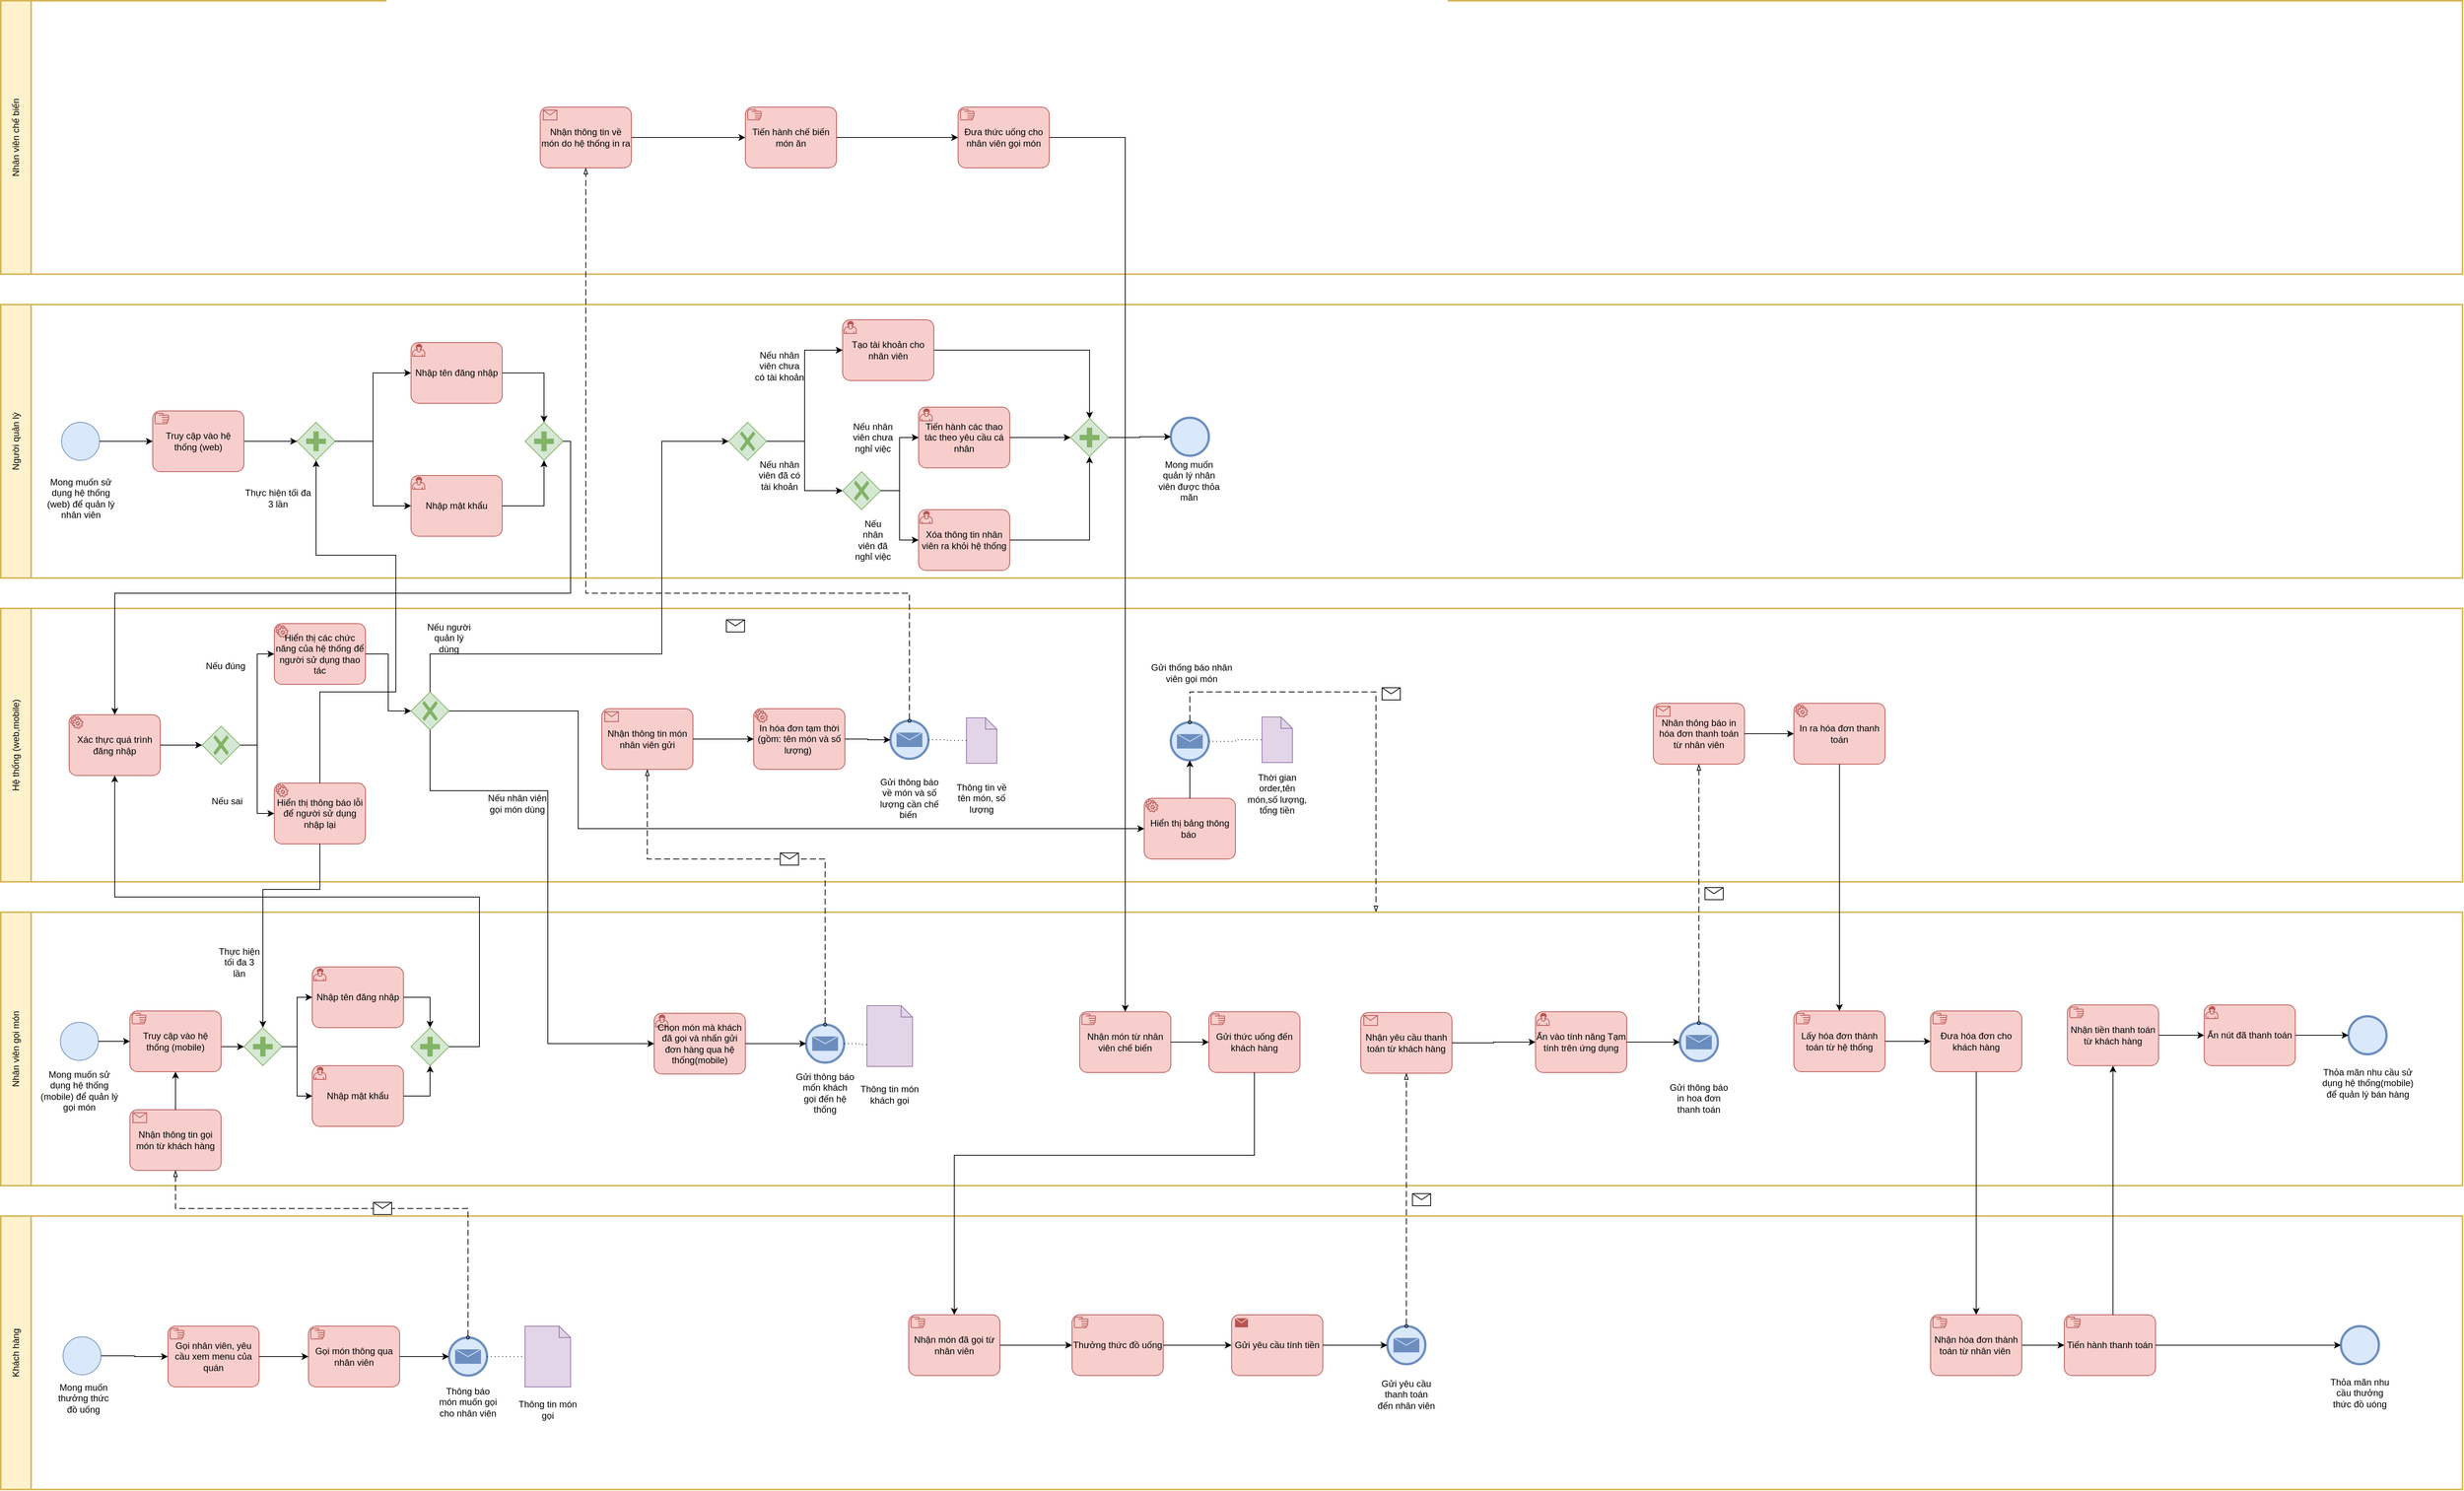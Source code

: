 <mxfile version="23.1.5" type="device" pages="2">
  <diagram name="BPMN-As_is" id="A_3QMqJeeIW-0BK2kSg2">
    <mxGraphModel dx="4350" dy="3170" grid="1" gridSize="10" guides="1" tooltips="1" connect="1" arrows="1" fold="1" page="1" pageScale="1" pageWidth="850" pageHeight="1100" math="0" shadow="0">
      <root>
        <mxCell id="0" />
        <mxCell id="1" parent="0" />
        <mxCell id="jXr1cj1214RPIKcbpgzU-1" value="Người quản lý" style="swimlane;html=1;startSize=40;fontStyle=0;collapsible=0;horizontal=0;swimlaneLine=1;swimlaneFillColor=#ffffff;strokeWidth=2;whiteSpace=wrap;fillColor=#fff2cc;strokeColor=#d6b656;" parent="1" vertex="1">
          <mxGeometry x="-40" y="80" width="3240" height="360" as="geometry" />
        </mxCell>
        <mxCell id="hwRy0IGhW2d2pe6uvAXa-111" style="edgeStyle=orthogonalEdgeStyle;rounded=0;orthogonalLoop=1;jettySize=auto;html=1;entryX=0.5;entryY=0;entryDx=0;entryDy=0;entryPerimeter=0;" parent="jXr1cj1214RPIKcbpgzU-1" source="jXr1cj1214RPIKcbpgzU-16" target="hwRy0IGhW2d2pe6uvAXa-112" edge="1">
          <mxGeometry relative="1" as="geometry">
            <mxPoint x="1388" y="110" as="targetPoint" />
          </mxGeometry>
        </mxCell>
        <mxCell id="jXr1cj1214RPIKcbpgzU-16" value="Tạo tài khoản cho nhân viên" style="points=[[0.25,0,0],[0.5,0,0],[0.75,0,0],[1,0.25,0],[1,0.5,0],[1,0.75,0],[0.75,1,0],[0.5,1,0],[0.25,1,0],[0,0.75,0],[0,0.5,0],[0,0.25,0]];shape=mxgraph.bpmn.task;whiteSpace=wrap;rectStyle=rounded;size=10;html=1;container=1;expand=0;collapsible=0;taskMarker=user;fillColor=#f8cecc;strokeColor=#b85450;" parent="jXr1cj1214RPIKcbpgzU-1" vertex="1">
          <mxGeometry x="1108" y="20" width="120" height="80" as="geometry" />
        </mxCell>
        <mxCell id="jXr1cj1214RPIKcbpgzU-18" value="Xóa thông tin nhân viên ra khỏi hệ thống" style="points=[[0.25,0,0],[0.5,0,0],[0.75,0,0],[1,0.25,0],[1,0.5,0],[1,0.75,0],[0.75,1,0],[0.5,1,0],[0.25,1,0],[0,0.75,0],[0,0.5,0],[0,0.25,0]];shape=mxgraph.bpmn.task;whiteSpace=wrap;rectStyle=rounded;size=10;html=1;container=1;expand=0;collapsible=0;taskMarker=user;fillColor=#f8cecc;strokeColor=#b85450;" parent="jXr1cj1214RPIKcbpgzU-1" vertex="1">
          <mxGeometry x="1208" y="270" width="120" height="80" as="geometry" />
        </mxCell>
        <mxCell id="tsS83uDq3C2fHqi0gz4_-1" value="" style="points=[[0.145,0.145,0],[0.5,0,0],[0.855,0.145,0],[1,0.5,0],[0.855,0.855,0],[0.5,1,0],[0.145,0.855,0],[0,0.5,0]];shape=mxgraph.bpmn.event;html=1;verticalLabelPosition=bottom;labelBackgroundColor=#ffffff;verticalAlign=top;align=center;perimeter=ellipsePerimeter;outlineConnect=0;aspect=fixed;outline=standard;symbol=general;fillColor=#dae8fc;strokeColor=#6c8ebf;" parent="jXr1cj1214RPIKcbpgzU-1" vertex="1">
          <mxGeometry x="80" y="155" width="50" height="50" as="geometry" />
        </mxCell>
        <mxCell id="tsS83uDq3C2fHqi0gz4_-2" value="Mong muốn sử dụng hệ thống (web) để quản lý nhân viên" style="text;html=1;align=center;verticalAlign=middle;whiteSpace=wrap;rounded=0;" parent="jXr1cj1214RPIKcbpgzU-1" vertex="1">
          <mxGeometry x="51.5" y="240" width="107" height="30" as="geometry" />
        </mxCell>
        <mxCell id="tsS83uDq3C2fHqi0gz4_-3" style="edgeStyle=orthogonalEdgeStyle;rounded=0;orthogonalLoop=1;jettySize=auto;html=1;entryX=0;entryY=0.5;entryDx=0;entryDy=0;entryPerimeter=0;" parent="jXr1cj1214RPIKcbpgzU-1" source="tsS83uDq3C2fHqi0gz4_-1" target="wtVvmnhMsLedqmY5CfiS-3" edge="1">
          <mxGeometry relative="1" as="geometry">
            <mxPoint x="210" y="180" as="targetPoint" />
          </mxGeometry>
        </mxCell>
        <mxCell id="tsS83uDq3C2fHqi0gz4_-4" value="Nhập tên đăng nhập" style="points=[[0.25,0,0],[0.5,0,0],[0.75,0,0],[1,0.25,0],[1,0.5,0],[1,0.75,0],[0.75,1,0],[0.5,1,0],[0.25,1,0],[0,0.75,0],[0,0.5,0],[0,0.25,0]];shape=mxgraph.bpmn.task;whiteSpace=wrap;rectStyle=rounded;size=10;html=1;container=1;expand=0;collapsible=0;taskMarker=user;fillColor=#f8cecc;strokeColor=#b85450;" parent="jXr1cj1214RPIKcbpgzU-1" vertex="1">
          <mxGeometry x="540" y="50" width="120" height="80" as="geometry" />
        </mxCell>
        <mxCell id="tsS83uDq3C2fHqi0gz4_-6" value="" style="points=[[0.25,0.25,0],[0.5,0,0],[0.75,0.25,0],[1,0.5,0],[0.75,0.75,0],[0.5,1,0],[0.25,0.75,0],[0,0.5,0]];shape=mxgraph.bpmn.gateway2;html=1;verticalLabelPosition=bottom;labelBackgroundColor=#ffffff;verticalAlign=top;align=center;perimeter=rhombusPerimeter;outlineConnect=0;outline=none;symbol=none;gwType=parallel;fillColor=#d5e8d4;strokeColor=#82b366;" parent="jXr1cj1214RPIKcbpgzU-1" vertex="1">
          <mxGeometry x="390" y="155" width="50" height="50" as="geometry" />
        </mxCell>
        <mxCell id="tsS83uDq3C2fHqi0gz4_-7" value="Nhập mật khẩu" style="points=[[0.25,0,0],[0.5,0,0],[0.75,0,0],[1,0.25,0],[1,0.5,0],[1,0.75,0],[0.75,1,0],[0.5,1,0],[0.25,1,0],[0,0.75,0],[0,0.5,0],[0,0.25,0]];shape=mxgraph.bpmn.task;whiteSpace=wrap;rectStyle=rounded;size=10;html=1;container=1;expand=0;collapsible=0;taskMarker=user;fillColor=#f8cecc;strokeColor=#b85450;" parent="jXr1cj1214RPIKcbpgzU-1" vertex="1">
          <mxGeometry x="540" y="225" width="120" height="80" as="geometry" />
        </mxCell>
        <mxCell id="tsS83uDq3C2fHqi0gz4_-8" style="edgeStyle=orthogonalEdgeStyle;rounded=0;orthogonalLoop=1;jettySize=auto;html=1;entryX=0;entryY=0.5;entryDx=0;entryDy=0;entryPerimeter=0;exitX=1;exitY=0.5;exitDx=0;exitDy=0;exitPerimeter=0;" parent="jXr1cj1214RPIKcbpgzU-1" source="wtVvmnhMsLedqmY5CfiS-3" target="tsS83uDq3C2fHqi0gz4_-6" edge="1">
          <mxGeometry relative="1" as="geometry">
            <mxPoint x="330" y="180" as="sourcePoint" />
          </mxGeometry>
        </mxCell>
        <mxCell id="tsS83uDq3C2fHqi0gz4_-9" style="edgeStyle=orthogonalEdgeStyle;rounded=0;orthogonalLoop=1;jettySize=auto;html=1;entryX=0;entryY=0.5;entryDx=0;entryDy=0;entryPerimeter=0;" parent="jXr1cj1214RPIKcbpgzU-1" source="tsS83uDq3C2fHqi0gz4_-6" target="tsS83uDq3C2fHqi0gz4_-4" edge="1">
          <mxGeometry relative="1" as="geometry" />
        </mxCell>
        <mxCell id="tsS83uDq3C2fHqi0gz4_-10" style="edgeStyle=orthogonalEdgeStyle;rounded=0;orthogonalLoop=1;jettySize=auto;html=1;entryX=0;entryY=0.5;entryDx=0;entryDy=0;entryPerimeter=0;" parent="jXr1cj1214RPIKcbpgzU-1" source="tsS83uDq3C2fHqi0gz4_-6" target="tsS83uDq3C2fHqi0gz4_-7" edge="1">
          <mxGeometry relative="1" as="geometry" />
        </mxCell>
        <mxCell id="tsS83uDq3C2fHqi0gz4_-11" value="" style="points=[[0.25,0.25,0],[0.5,0,0],[0.75,0.25,0],[1,0.5,0],[0.75,0.75,0],[0.5,1,0],[0.25,0.75,0],[0,0.5,0]];shape=mxgraph.bpmn.gateway2;html=1;verticalLabelPosition=bottom;labelBackgroundColor=#ffffff;verticalAlign=top;align=center;perimeter=rhombusPerimeter;outlineConnect=0;outline=none;symbol=none;gwType=parallel;fillColor=#d5e8d4;strokeColor=#82b366;" parent="jXr1cj1214RPIKcbpgzU-1" vertex="1">
          <mxGeometry x="690" y="155" width="50" height="50" as="geometry" />
        </mxCell>
        <mxCell id="tsS83uDq3C2fHqi0gz4_-12" style="edgeStyle=orthogonalEdgeStyle;rounded=0;orthogonalLoop=1;jettySize=auto;html=1;entryX=0.5;entryY=0;entryDx=0;entryDy=0;entryPerimeter=0;" parent="jXr1cj1214RPIKcbpgzU-1" source="tsS83uDq3C2fHqi0gz4_-4" target="tsS83uDq3C2fHqi0gz4_-11" edge="1">
          <mxGeometry relative="1" as="geometry" />
        </mxCell>
        <mxCell id="tsS83uDq3C2fHqi0gz4_-13" style="edgeStyle=orthogonalEdgeStyle;rounded=0;orthogonalLoop=1;jettySize=auto;html=1;entryX=0.5;entryY=1;entryDx=0;entryDy=0;entryPerimeter=0;" parent="jXr1cj1214RPIKcbpgzU-1" source="tsS83uDq3C2fHqi0gz4_-7" target="tsS83uDq3C2fHqi0gz4_-11" edge="1">
          <mxGeometry relative="1" as="geometry" />
        </mxCell>
        <mxCell id="hwRy0IGhW2d2pe6uvAXa-3" value="" style="points=[[0.25,0.25,0],[0.5,0,0],[0.75,0.25,0],[1,0.5,0],[0.75,0.75,0],[0.5,1,0],[0.25,0.75,0],[0,0.5,0]];shape=mxgraph.bpmn.gateway2;html=1;verticalLabelPosition=bottom;labelBackgroundColor=#ffffff;verticalAlign=top;align=center;perimeter=rhombusPerimeter;outlineConnect=0;outline=none;symbol=none;gwType=exclusive;fillColor=#d5e8d4;strokeColor=#82b366;" parent="jXr1cj1214RPIKcbpgzU-1" vertex="1">
          <mxGeometry x="958" y="155" width="50" height="50" as="geometry" />
        </mxCell>
        <mxCell id="hwRy0IGhW2d2pe6uvAXa-24" style="edgeStyle=orthogonalEdgeStyle;rounded=0;orthogonalLoop=1;jettySize=auto;html=1;entryX=0;entryY=0.5;entryDx=0;entryDy=0;entryPerimeter=0;" parent="jXr1cj1214RPIKcbpgzU-1" source="hwRy0IGhW2d2pe6uvAXa-3" target="jXr1cj1214RPIKcbpgzU-16" edge="1">
          <mxGeometry relative="1" as="geometry">
            <Array as="points">
              <mxPoint x="1058" y="180" />
              <mxPoint x="1058" y="60" />
              <mxPoint x="1108" y="60" />
            </Array>
          </mxGeometry>
        </mxCell>
        <mxCell id="hwRy0IGhW2d2pe6uvAXa-25" style="edgeStyle=orthogonalEdgeStyle;rounded=0;orthogonalLoop=1;jettySize=auto;html=1;entryX=0;entryY=0.5;entryDx=0;entryDy=0;entryPerimeter=0;" parent="jXr1cj1214RPIKcbpgzU-1" source="hwRy0IGhW2d2pe6uvAXa-3" target="hwRy0IGhW2d2pe6uvAXa-28" edge="1">
          <mxGeometry relative="1" as="geometry">
            <mxPoint x="1078" y="230" as="targetPoint" />
            <Array as="points">
              <mxPoint x="1058" y="180" />
              <mxPoint x="1058" y="245" />
            </Array>
          </mxGeometry>
        </mxCell>
        <mxCell id="hwRy0IGhW2d2pe6uvAXa-26" value="Nếu nhân viên chưa có tài khoản" style="text;html=1;strokeColor=none;fillColor=none;align=center;verticalAlign=middle;whiteSpace=wrap;rounded=0;" parent="jXr1cj1214RPIKcbpgzU-1" vertex="1">
          <mxGeometry x="990" y="66" width="70" height="30" as="geometry" />
        </mxCell>
        <mxCell id="hwRy0IGhW2d2pe6uvAXa-27" value="Nếu nhân viên đã có tài khoản" style="text;html=1;strokeColor=none;fillColor=none;align=center;verticalAlign=middle;whiteSpace=wrap;rounded=0;" parent="jXr1cj1214RPIKcbpgzU-1" vertex="1">
          <mxGeometry x="996" y="210" width="58" height="30" as="geometry" />
        </mxCell>
        <mxCell id="hwRy0IGhW2d2pe6uvAXa-28" value="" style="points=[[0.25,0.25,0],[0.5,0,0],[0.75,0.25,0],[1,0.5,0],[0.75,0.75,0],[0.5,1,0],[0.25,0.75,0],[0,0.5,0]];shape=mxgraph.bpmn.gateway2;html=1;verticalLabelPosition=bottom;labelBackgroundColor=#ffffff;verticalAlign=top;align=center;perimeter=rhombusPerimeter;outlineConnect=0;outline=none;symbol=none;gwType=exclusive;fillColor=#d5e8d4;strokeColor=#82b366;" parent="jXr1cj1214RPIKcbpgzU-1" vertex="1">
          <mxGeometry x="1108" y="220" width="50" height="50" as="geometry" />
        </mxCell>
        <mxCell id="hwRy0IGhW2d2pe6uvAXa-75" value="Tiến hành các thao tác theo yêu cầu cá nhân" style="points=[[0.25,0,0],[0.5,0,0],[0.75,0,0],[1,0.25,0],[1,0.5,0],[1,0.75,0],[0.75,1,0],[0.5,1,0],[0.25,1,0],[0,0.75,0],[0,0.5,0],[0,0.25,0]];shape=mxgraph.bpmn.task;whiteSpace=wrap;rectStyle=rounded;size=10;html=1;container=1;expand=0;collapsible=0;taskMarker=user;fillColor=#f8cecc;strokeColor=#b85450;" parent="jXr1cj1214RPIKcbpgzU-1" vertex="1">
          <mxGeometry x="1208" y="135" width="120" height="80" as="geometry" />
        </mxCell>
        <mxCell id="hwRy0IGhW2d2pe6uvAXa-76" style="edgeStyle=orthogonalEdgeStyle;rounded=0;orthogonalLoop=1;jettySize=auto;html=1;entryX=0;entryY=0.5;entryDx=0;entryDy=0;entryPerimeter=0;" parent="jXr1cj1214RPIKcbpgzU-1" source="hwRy0IGhW2d2pe6uvAXa-28" target="hwRy0IGhW2d2pe6uvAXa-75" edge="1">
          <mxGeometry relative="1" as="geometry" />
        </mxCell>
        <mxCell id="hwRy0IGhW2d2pe6uvAXa-77" style="edgeStyle=orthogonalEdgeStyle;rounded=0;orthogonalLoop=1;jettySize=auto;html=1;entryX=0;entryY=0.5;entryDx=0;entryDy=0;entryPerimeter=0;" parent="jXr1cj1214RPIKcbpgzU-1" source="hwRy0IGhW2d2pe6uvAXa-28" target="jXr1cj1214RPIKcbpgzU-18" edge="1">
          <mxGeometry relative="1" as="geometry" />
        </mxCell>
        <mxCell id="hwRy0IGhW2d2pe6uvAXa-78" value="Nếu nhân viên đã nghỉ việc" style="text;html=1;strokeColor=none;fillColor=none;align=center;verticalAlign=middle;whiteSpace=wrap;rounded=0;" parent="jXr1cj1214RPIKcbpgzU-1" vertex="1">
          <mxGeometry x="1123" y="295" width="50" height="30" as="geometry" />
        </mxCell>
        <mxCell id="hwRy0IGhW2d2pe6uvAXa-79" value="Nếu nhân viên chưa nghỉ việc" style="text;html=1;strokeColor=none;fillColor=none;align=center;verticalAlign=middle;whiteSpace=wrap;rounded=0;" parent="jXr1cj1214RPIKcbpgzU-1" vertex="1">
          <mxGeometry x="1118" y="160" width="60" height="30" as="geometry" />
        </mxCell>
        <mxCell id="hwRy0IGhW2d2pe6uvAXa-110" value="" style="points=[[0.145,0.145,0],[0.5,0,0],[0.855,0.145,0],[1,0.5,0],[0.855,0.855,0],[0.5,1,0],[0.145,0.855,0],[0,0.5,0]];shape=mxgraph.bpmn.event;html=1;verticalLabelPosition=bottom;labelBackgroundColor=#ffffff;verticalAlign=top;align=center;perimeter=ellipsePerimeter;outlineConnect=0;aspect=fixed;outline=end;symbol=terminate2;fillColor=#dae8fc;strokeColor=#6c8ebf;" parent="jXr1cj1214RPIKcbpgzU-1" vertex="1">
          <mxGeometry x="1540" y="149" width="50" height="50" as="geometry" />
        </mxCell>
        <mxCell id="hwRy0IGhW2d2pe6uvAXa-112" value="" style="points=[[0.25,0.25,0],[0.5,0,0],[0.75,0.25,0],[1,0.5,0],[0.75,0.75,0],[0.5,1,0],[0.25,0.75,0],[0,0.5,0]];shape=mxgraph.bpmn.gateway2;html=1;verticalLabelPosition=bottom;labelBackgroundColor=#ffffff;verticalAlign=top;align=center;perimeter=rhombusPerimeter;outlineConnect=0;outline=none;symbol=none;gwType=parallel;fillColor=#d5e8d4;strokeColor=#82b366;" parent="jXr1cj1214RPIKcbpgzU-1" vertex="1">
          <mxGeometry x="1408" y="150" width="50" height="50" as="geometry" />
        </mxCell>
        <mxCell id="hwRy0IGhW2d2pe6uvAXa-113" value="Mong muốn quản lý nhân viên được thỏa mãn" style="text;html=1;strokeColor=none;fillColor=none;align=center;verticalAlign=middle;whiteSpace=wrap;rounded=0;" parent="jXr1cj1214RPIKcbpgzU-1" vertex="1">
          <mxGeometry x="1519" y="217" width="90" height="30" as="geometry" />
        </mxCell>
        <mxCell id="hwRy0IGhW2d2pe6uvAXa-114" style="edgeStyle=orthogonalEdgeStyle;rounded=0;orthogonalLoop=1;jettySize=auto;html=1;entryX=0;entryY=0.5;entryDx=0;entryDy=0;entryPerimeter=0;" parent="jXr1cj1214RPIKcbpgzU-1" source="hwRy0IGhW2d2pe6uvAXa-75" target="hwRy0IGhW2d2pe6uvAXa-112" edge="1">
          <mxGeometry relative="1" as="geometry" />
        </mxCell>
        <mxCell id="hwRy0IGhW2d2pe6uvAXa-115" style="edgeStyle=orthogonalEdgeStyle;rounded=0;orthogonalLoop=1;jettySize=auto;html=1;entryX=0.5;entryY=1;entryDx=0;entryDy=0;entryPerimeter=0;" parent="jXr1cj1214RPIKcbpgzU-1" source="jXr1cj1214RPIKcbpgzU-18" target="hwRy0IGhW2d2pe6uvAXa-112" edge="1">
          <mxGeometry relative="1" as="geometry" />
        </mxCell>
        <mxCell id="hwRy0IGhW2d2pe6uvAXa-116" style="edgeStyle=orthogonalEdgeStyle;rounded=0;orthogonalLoop=1;jettySize=auto;html=1;entryX=0;entryY=0.5;entryDx=0;entryDy=0;entryPerimeter=0;" parent="jXr1cj1214RPIKcbpgzU-1" source="hwRy0IGhW2d2pe6uvAXa-112" target="hwRy0IGhW2d2pe6uvAXa-110" edge="1">
          <mxGeometry relative="1" as="geometry" />
        </mxCell>
        <mxCell id="wtVvmnhMsLedqmY5CfiS-3" value="Truy cập vào hệ thống (web)" style="points=[[0.25,0,0],[0.5,0,0],[0.75,0,0],[1,0.25,0],[1,0.5,0],[1,0.75,0],[0.75,1,0],[0.5,1,0],[0.25,1,0],[0,0.75,0],[0,0.5,0],[0,0.25,0]];shape=mxgraph.bpmn.task;whiteSpace=wrap;rectStyle=rounded;size=10;html=1;container=1;expand=0;collapsible=0;taskMarker=manual;fillColor=#f8cecc;strokeColor=#b85450;" parent="jXr1cj1214RPIKcbpgzU-1" vertex="1">
          <mxGeometry x="200" y="140" width="120" height="80" as="geometry" />
        </mxCell>
        <mxCell id="tsS83uDq3C2fHqi0gz4_-14" value="Thực hiện tối đa 3 lần" style="text;html=1;strokeColor=none;fillColor=none;align=center;verticalAlign=middle;whiteSpace=wrap;rounded=0;" parent="jXr1cj1214RPIKcbpgzU-1" vertex="1">
          <mxGeometry x="320" y="240" width="90" height="30" as="geometry" />
        </mxCell>
        <mxCell id="jXr1cj1214RPIKcbpgzU-2" value="Hệ thống (web,mobile)" style="swimlane;html=1;startSize=40;fontStyle=0;collapsible=0;horizontal=0;swimlaneLine=1;swimlaneFillColor=#ffffff;strokeWidth=2;whiteSpace=wrap;fillColor=#fff2cc;strokeColor=#d6b656;" parent="1" vertex="1">
          <mxGeometry x="-40" y="480" width="3240" height="360" as="geometry" />
        </mxCell>
        <mxCell id="jXr1cj1214RPIKcbpgzU-4" value="Xác thực quá trình đăng nhập" style="points=[[0.25,0,0],[0.5,0,0],[0.75,0,0],[1,0.25,0],[1,0.5,0],[1,0.75,0],[0.75,1,0],[0.5,1,0],[0.25,1,0],[0,0.75,0],[0,0.5,0],[0,0.25,0]];shape=mxgraph.bpmn.task;whiteSpace=wrap;rectStyle=rounded;size=10;html=1;container=1;expand=0;collapsible=0;taskMarker=service;fillColor=#f8cecc;strokeColor=#b85450;" parent="jXr1cj1214RPIKcbpgzU-2" vertex="1">
          <mxGeometry x="90" y="140" width="120" height="80" as="geometry" />
        </mxCell>
        <mxCell id="jXr1cj1214RPIKcbpgzU-6" value="" style="points=[[0.25,0.25,0],[0.5,0,0],[0.75,0.25,0],[1,0.5,0],[0.75,0.75,0],[0.5,1,0],[0.25,0.75,0],[0,0.5,0]];shape=mxgraph.bpmn.gateway2;html=1;verticalLabelPosition=bottom;labelBackgroundColor=#ffffff;verticalAlign=top;align=center;perimeter=rhombusPerimeter;outlineConnect=0;outline=none;symbol=none;gwType=exclusive;fillColor=#d5e8d4;strokeColor=#82b366;" parent="jXr1cj1214RPIKcbpgzU-2" vertex="1">
          <mxGeometry x="265" y="155" width="50" height="50" as="geometry" />
        </mxCell>
        <mxCell id="jXr1cj1214RPIKcbpgzU-7" style="edgeStyle=orthogonalEdgeStyle;rounded=0;orthogonalLoop=1;jettySize=auto;html=1;entryX=0;entryY=0.5;entryDx=0;entryDy=0;entryPerimeter=0;" parent="jXr1cj1214RPIKcbpgzU-2" source="jXr1cj1214RPIKcbpgzU-4" target="jXr1cj1214RPIKcbpgzU-6" edge="1">
          <mxGeometry relative="1" as="geometry" />
        </mxCell>
        <mxCell id="jXr1cj1214RPIKcbpgzU-8" value="Hiển thị các chức năng của hệ thống để người sử dụng thao tác" style="points=[[0.25,0,0],[0.5,0,0],[0.75,0,0],[1,0.25,0],[1,0.5,0],[1,0.75,0],[0.75,1,0],[0.5,1,0],[0.25,1,0],[0,0.75,0],[0,0.5,0],[0,0.25,0]];shape=mxgraph.bpmn.task;whiteSpace=wrap;rectStyle=rounded;size=10;html=1;container=1;expand=0;collapsible=0;taskMarker=service;fillColor=#f8cecc;strokeColor=#b85450;" parent="jXr1cj1214RPIKcbpgzU-2" vertex="1">
          <mxGeometry x="360" y="20" width="120" height="80" as="geometry" />
        </mxCell>
        <mxCell id="jXr1cj1214RPIKcbpgzU-9" value="Hiển thị thông báo lỗi để người sử dụng nhập lại" style="points=[[0.25,0,0],[0.5,0,0],[0.75,0,0],[1,0.25,0],[1,0.5,0],[1,0.75,0],[0.75,1,0],[0.5,1,0],[0.25,1,0],[0,0.75,0],[0,0.5,0],[0,0.25,0]];shape=mxgraph.bpmn.task;whiteSpace=wrap;rectStyle=rounded;size=10;html=1;container=1;expand=0;collapsible=0;taskMarker=service;fillColor=#f8cecc;strokeColor=#b85450;" parent="jXr1cj1214RPIKcbpgzU-2" vertex="1">
          <mxGeometry x="360" y="230" width="120" height="80" as="geometry" />
        </mxCell>
        <mxCell id="jXr1cj1214RPIKcbpgzU-11" style="edgeStyle=orthogonalEdgeStyle;rounded=0;orthogonalLoop=1;jettySize=auto;html=1;entryX=0;entryY=0.5;entryDx=0;entryDy=0;entryPerimeter=0;" parent="jXr1cj1214RPIKcbpgzU-2" source="jXr1cj1214RPIKcbpgzU-6" target="jXr1cj1214RPIKcbpgzU-8" edge="1">
          <mxGeometry relative="1" as="geometry" />
        </mxCell>
        <mxCell id="jXr1cj1214RPIKcbpgzU-12" style="edgeStyle=orthogonalEdgeStyle;rounded=0;orthogonalLoop=1;jettySize=auto;html=1;entryX=0;entryY=0.5;entryDx=0;entryDy=0;entryPerimeter=0;" parent="jXr1cj1214RPIKcbpgzU-2" source="jXr1cj1214RPIKcbpgzU-6" target="jXr1cj1214RPIKcbpgzU-9" edge="1">
          <mxGeometry relative="1" as="geometry" />
        </mxCell>
        <mxCell id="jXr1cj1214RPIKcbpgzU-36" value="In hóa đơn tạm thời (gồm: tên món và số lượng)&amp;nbsp;" style="points=[[0.25,0,0],[0.5,0,0],[0.75,0,0],[1,0.25,0],[1,0.5,0],[1,0.75,0],[0.75,1,0],[0.5,1,0],[0.25,1,0],[0,0.75,0],[0,0.5,0],[0,0.25,0]];shape=mxgraph.bpmn.task;whiteSpace=wrap;rectStyle=rounded;size=10;html=1;container=1;expand=0;collapsible=0;taskMarker=service;fillColor=#f8cecc;strokeColor=#b85450;" parent="jXr1cj1214RPIKcbpgzU-2" vertex="1">
          <mxGeometry x="991" y="132" width="120" height="80" as="geometry" />
        </mxCell>
        <mxCell id="jXr1cj1214RPIKcbpgzU-39" value="Hiển thị bảng thông báo&amp;nbsp;" style="points=[[0.25,0,0],[0.5,0,0],[0.75,0,0],[1,0.25,0],[1,0.5,0],[1,0.75,0],[0.75,1,0],[0.5,1,0],[0.25,1,0],[0,0.75,0],[0,0.5,0],[0,0.25,0]];shape=mxgraph.bpmn.task;whiteSpace=wrap;rectStyle=rounded;size=10;html=1;container=1;expand=0;collapsible=0;taskMarker=service;fillColor=#f8cecc;strokeColor=#b85450;" parent="jXr1cj1214RPIKcbpgzU-2" vertex="1">
          <mxGeometry x="1505" y="250" width="120" height="80" as="geometry" />
        </mxCell>
        <mxCell id="jXr1cj1214RPIKcbpgzU-41" value="Thông tin về tên món, số lượng" style="text;html=1;strokeColor=none;fillColor=none;align=center;verticalAlign=middle;whiteSpace=wrap;rounded=0;" parent="jXr1cj1214RPIKcbpgzU-2" vertex="1">
          <mxGeometry x="1251" y="235" width="80" height="30" as="geometry" />
        </mxCell>
        <mxCell id="tsS83uDq3C2fHqi0gz4_-48" value="Nhận thông tin món nhân viên gửi" style="points=[[0.25,0,0],[0.5,0,0],[0.75,0,0],[1,0.25,0],[1,0.5,0],[1,0.75,0],[0.75,1,0],[0.5,1,0],[0.25,1,0],[0,0.75,0],[0,0.5,0],[0,0.25,0]];shape=mxgraph.bpmn.task;whiteSpace=wrap;rectStyle=rounded;size=10;html=1;container=1;expand=0;collapsible=0;taskMarker=receive;fillColor=#f8cecc;strokeColor=#b85450;" parent="jXr1cj1214RPIKcbpgzU-2" vertex="1">
          <mxGeometry x="791" y="132" width="120" height="80" as="geometry" />
        </mxCell>
        <mxCell id="tsS83uDq3C2fHqi0gz4_-52" style="edgeStyle=orthogonalEdgeStyle;rounded=0;orthogonalLoop=1;jettySize=auto;html=1;entryX=0;entryY=0.5;entryDx=0;entryDy=0;entryPerimeter=0;" parent="jXr1cj1214RPIKcbpgzU-2" source="tsS83uDq3C2fHqi0gz4_-48" target="jXr1cj1214RPIKcbpgzU-36" edge="1">
          <mxGeometry relative="1" as="geometry" />
        </mxCell>
        <mxCell id="tsS83uDq3C2fHqi0gz4_-58" value="" style="points=[[0.145,0.145,0],[0.5,0,0],[0.855,0.145,0],[1,0.5,0],[0.855,0.855,0],[0.5,1,0],[0.145,0.855,0],[0,0.5,0]];shape=mxgraph.bpmn.event;html=1;verticalLabelPosition=bottom;labelBackgroundColor=#ffffff;verticalAlign=top;align=center;perimeter=ellipsePerimeter;outlineConnect=0;aspect=fixed;outline=end;symbol=message;fillColor=#dae8fc;strokeColor=#6c8ebf;" parent="jXr1cj1214RPIKcbpgzU-2" vertex="1">
          <mxGeometry x="1171" y="148" width="50" height="50" as="geometry" />
        </mxCell>
        <mxCell id="tsS83uDq3C2fHqi0gz4_-59" value="" style="shape=mxgraph.bpmn.data;labelPosition=center;verticalLabelPosition=bottom;align=center;verticalAlign=top;size=15;html=1;fillColor=#e1d5e7;strokeColor=#9673a6;" parent="jXr1cj1214RPIKcbpgzU-2" vertex="1">
          <mxGeometry x="1271" y="144" width="40" height="60" as="geometry" />
        </mxCell>
        <mxCell id="tsS83uDq3C2fHqi0gz4_-60" style="edgeStyle=orthogonalEdgeStyle;rounded=0;orthogonalLoop=1;jettySize=auto;html=1;entryX=0;entryY=0.5;entryDx=0;entryDy=0;entryPerimeter=0;" parent="jXr1cj1214RPIKcbpgzU-2" source="jXr1cj1214RPIKcbpgzU-36" target="tsS83uDq3C2fHqi0gz4_-58" edge="1">
          <mxGeometry relative="1" as="geometry" />
        </mxCell>
        <mxCell id="hwRy0IGhW2d2pe6uvAXa-1" value="Nếu đúng" style="text;html=1;strokeColor=none;fillColor=none;align=center;verticalAlign=middle;whiteSpace=wrap;rounded=0;" parent="jXr1cj1214RPIKcbpgzU-2" vertex="1">
          <mxGeometry x="256" y="61" width="80" height="29" as="geometry" />
        </mxCell>
        <mxCell id="hwRy0IGhW2d2pe6uvAXa-2" value="Nếu sai" style="text;html=1;strokeColor=none;fillColor=none;align=center;verticalAlign=middle;whiteSpace=wrap;rounded=0;" parent="jXr1cj1214RPIKcbpgzU-2" vertex="1">
          <mxGeometry x="258" y="239" width="80" height="30" as="geometry" />
        </mxCell>
        <mxCell id="hwRy0IGhW2d2pe6uvAXa-119" value="" style="points=[[0.25,0.25,0],[0.5,0,0],[0.75,0.25,0],[1,0.5,0],[0.75,0.75,0],[0.5,1,0],[0.25,0.75,0],[0,0.5,0]];shape=mxgraph.bpmn.gateway2;html=1;verticalLabelPosition=bottom;labelBackgroundColor=#ffffff;verticalAlign=top;align=center;perimeter=rhombusPerimeter;outlineConnect=0;outline=none;symbol=none;gwType=exclusive;fillColor=#d5e8d4;strokeColor=#82b366;" parent="jXr1cj1214RPIKcbpgzU-2" vertex="1">
          <mxGeometry x="540" y="110" width="50" height="50" as="geometry" />
        </mxCell>
        <mxCell id="hwRy0IGhW2d2pe6uvAXa-120" style="edgeStyle=orthogonalEdgeStyle;rounded=0;orthogonalLoop=1;jettySize=auto;html=1;entryX=0;entryY=0.5;entryDx=0;entryDy=0;entryPerimeter=0;" parent="jXr1cj1214RPIKcbpgzU-2" source="jXr1cj1214RPIKcbpgzU-8" target="hwRy0IGhW2d2pe6uvAXa-119" edge="1">
          <mxGeometry relative="1" as="geometry" />
        </mxCell>
        <mxCell id="hwRy0IGhW2d2pe6uvAXa-151" value="Nếu người quản lý dùng" style="text;html=1;strokeColor=none;fillColor=none;align=center;verticalAlign=middle;whiteSpace=wrap;rounded=0;" parent="jXr1cj1214RPIKcbpgzU-2" vertex="1">
          <mxGeometry x="560" y="19" width="60" height="40" as="geometry" />
        </mxCell>
        <mxCell id="hwRy0IGhW2d2pe6uvAXa-152" value="Nếu nhân viên gọi món dùng" style="text;html=1;strokeColor=none;fillColor=none;align=center;verticalAlign=middle;whiteSpace=wrap;rounded=0;" parent="jXr1cj1214RPIKcbpgzU-2" vertex="1">
          <mxGeometry x="640" y="242" width="80" height="30" as="geometry" />
        </mxCell>
        <mxCell id="hwRy0IGhW2d2pe6uvAXa-162" value="Gửi thông báo về món và số lượng cần chế biến&amp;nbsp;" style="text;html=1;strokeColor=none;fillColor=none;align=center;verticalAlign=middle;whiteSpace=wrap;rounded=0;" parent="jXr1cj1214RPIKcbpgzU-2" vertex="1">
          <mxGeometry x="1156" y="235" width="80" height="30" as="geometry" />
        </mxCell>
        <mxCell id="hwRy0IGhW2d2pe6uvAXa-198" value="Nhân thông báo in hóa đơn thanh toán từ nhân viên" style="points=[[0.25,0,0],[0.5,0,0],[0.75,0,0],[1,0.25,0],[1,0.5,0],[1,0.75,0],[0.75,1,0],[0.5,1,0],[0.25,1,0],[0,0.75,0],[0,0.5,0],[0,0.25,0]];shape=mxgraph.bpmn.task;whiteSpace=wrap;rectStyle=rounded;size=10;html=1;container=1;expand=0;collapsible=0;taskMarker=receive;fillColor=#f8cecc;strokeColor=#b85450;" parent="jXr1cj1214RPIKcbpgzU-2" vertex="1">
          <mxGeometry x="2175" y="125" width="120" height="80" as="geometry" />
        </mxCell>
        <mxCell id="hwRy0IGhW2d2pe6uvAXa-203" value="In ra hóa đơn thanh toán" style="points=[[0.25,0,0],[0.5,0,0],[0.75,0,0],[1,0.25,0],[1,0.5,0],[1,0.75,0],[0.75,1,0],[0.5,1,0],[0.25,1,0],[0,0.75,0],[0,0.5,0],[0,0.25,0]];shape=mxgraph.bpmn.task;whiteSpace=wrap;rectStyle=rounded;size=10;html=1;container=1;expand=0;collapsible=0;taskMarker=service;fillColor=#f8cecc;strokeColor=#b85450;" parent="jXr1cj1214RPIKcbpgzU-2" vertex="1">
          <mxGeometry x="2360" y="125" width="120" height="80" as="geometry" />
        </mxCell>
        <mxCell id="hwRy0IGhW2d2pe6uvAXa-204" style="edgeStyle=orthogonalEdgeStyle;rounded=0;orthogonalLoop=1;jettySize=auto;html=1;entryX=0;entryY=0.5;entryDx=0;entryDy=0;entryPerimeter=0;" parent="jXr1cj1214RPIKcbpgzU-2" source="hwRy0IGhW2d2pe6uvAXa-198" target="hwRy0IGhW2d2pe6uvAXa-203" edge="1">
          <mxGeometry relative="1" as="geometry" />
        </mxCell>
        <mxCell id="hwRy0IGhW2d2pe6uvAXa-248" style="edgeStyle=orthogonalEdgeStyle;rounded=0;orthogonalLoop=1;jettySize=auto;html=1;entryX=0;entryY=0.5;entryDx=0;entryDy=0;entryPerimeter=0;" parent="jXr1cj1214RPIKcbpgzU-2" source="hwRy0IGhW2d2pe6uvAXa-119" target="jXr1cj1214RPIKcbpgzU-39" edge="1">
          <mxGeometry relative="1" as="geometry">
            <Array as="points">
              <mxPoint x="760" y="135" />
              <mxPoint x="760" y="290" />
            </Array>
          </mxGeometry>
        </mxCell>
        <mxCell id="hwRy0IGhW2d2pe6uvAXa-249" value="" style="points=[[0.145,0.145,0],[0.5,0,0],[0.855,0.145,0],[1,0.5,0],[0.855,0.855,0],[0.5,1,0],[0.145,0.855,0],[0,0.5,0]];shape=mxgraph.bpmn.event;html=1;verticalLabelPosition=bottom;labelBackgroundColor=#ffffff;verticalAlign=top;align=center;perimeter=ellipsePerimeter;outlineConnect=0;aspect=fixed;outline=end;symbol=message;fillColor=#dae8fc;strokeColor=#6c8ebf;" parent="jXr1cj1214RPIKcbpgzU-2" vertex="1">
          <mxGeometry x="1540" y="150" width="50" height="50" as="geometry" />
        </mxCell>
        <mxCell id="hwRy0IGhW2d2pe6uvAXa-250" value="" style="shape=mxgraph.bpmn.data;labelPosition=center;verticalLabelPosition=bottom;align=center;verticalAlign=top;size=15;html=1;fillColor=#e1d5e7;strokeColor=#9673a6;" parent="jXr1cj1214RPIKcbpgzU-2" vertex="1">
          <mxGeometry x="1660" y="143" width="40" height="60" as="geometry" />
        </mxCell>
        <mxCell id="hwRy0IGhW2d2pe6uvAXa-280" style="edgeStyle=orthogonalEdgeStyle;rounded=0;orthogonalLoop=1;jettySize=auto;html=1;entryX=0.5;entryY=1;entryDx=0;entryDy=0;entryPerimeter=0;" parent="jXr1cj1214RPIKcbpgzU-2" source="jXr1cj1214RPIKcbpgzU-39" target="hwRy0IGhW2d2pe6uvAXa-249" edge="1">
          <mxGeometry relative="1" as="geometry" />
        </mxCell>
        <mxCell id="hwRy0IGhW2d2pe6uvAXa-281" value="Gửi thống báo nhân viên gọi món" style="text;html=1;strokeColor=none;fillColor=none;align=center;verticalAlign=middle;whiteSpace=wrap;rounded=0;" parent="jXr1cj1214RPIKcbpgzU-2" vertex="1">
          <mxGeometry x="1505" y="70" width="125" height="30" as="geometry" />
        </mxCell>
        <mxCell id="hwRy0IGhW2d2pe6uvAXa-282" style="edgeStyle=orthogonalEdgeStyle;rounded=0;orthogonalLoop=1;jettySize=auto;html=1;entryX=0;entryY=0.5;entryDx=0;entryDy=0;entryPerimeter=0;endArrow=none;endFill=0;dashed=1;dashPattern=1 4;" parent="jXr1cj1214RPIKcbpgzU-2" source="hwRy0IGhW2d2pe6uvAXa-249" target="hwRy0IGhW2d2pe6uvAXa-250" edge="1">
          <mxGeometry relative="1" as="geometry" />
        </mxCell>
        <mxCell id="hwRy0IGhW2d2pe6uvAXa-283" style="edgeStyle=orthogonalEdgeStyle;rounded=0;orthogonalLoop=1;jettySize=auto;html=1;entryX=0;entryY=0.5;entryDx=0;entryDy=0;entryPerimeter=0;dashed=1;dashPattern=1 4;endArrow=none;endFill=0;" parent="jXr1cj1214RPIKcbpgzU-2" source="tsS83uDq3C2fHqi0gz4_-58" target="tsS83uDq3C2fHqi0gz4_-59" edge="1">
          <mxGeometry relative="1" as="geometry" />
        </mxCell>
        <mxCell id="hwRy0IGhW2d2pe6uvAXa-284" value="Thời gian order,tên món,số lượng, tổng tiền" style="text;html=1;strokeColor=none;fillColor=none;align=center;verticalAlign=middle;whiteSpace=wrap;rounded=0;" parent="jXr1cj1214RPIKcbpgzU-2" vertex="1">
          <mxGeometry x="1640" y="229" width="80" height="30" as="geometry" />
        </mxCell>
        <mxCell id="hwRy0IGhW2d2pe6uvAXa-285" value="" style="endArrow=blockThin;html=1;labelPosition=left;verticalLabelPosition=middle;align=right;verticalAlign=middle;dashed=1;dashPattern=8 4;endFill=0;startArrow=oval;startFill=0;endSize=6;startSize=4;rounded=0;exitX=0.5;exitY=0;exitDx=0;exitDy=0;exitPerimeter=0;" parent="jXr1cj1214RPIKcbpgzU-2" source="hwRy0IGhW2d2pe6uvAXa-249" edge="1">
          <mxGeometry relative="1" as="geometry">
            <mxPoint x="1294" y="470" as="sourcePoint" />
            <mxPoint x="1810" y="400" as="targetPoint" />
            <Array as="points">
              <mxPoint x="1565" y="110" />
              <mxPoint x="1810" y="110" />
            </Array>
          </mxGeometry>
        </mxCell>
        <mxCell id="hwRy0IGhW2d2pe6uvAXa-286" value="" style="shape=message;html=1;outlineConnect=0;labelPosition=left;verticalLabelPosition=middle;align=right;verticalAlign=middle;spacingRight=5;labelBackgroundColor=#ffffff;" parent="hwRy0IGhW2d2pe6uvAXa-285" vertex="1">
          <mxGeometry width="24" height="16" relative="1" as="geometry">
            <mxPoint x="8" y="-8" as="offset" />
          </mxGeometry>
        </mxCell>
        <mxCell id="jXr1cj1214RPIKcbpgzU-10" style="edgeStyle=orthogonalEdgeStyle;rounded=0;orthogonalLoop=1;jettySize=auto;html=1;entryX=0.5;entryY=1;entryDx=0;entryDy=0;entryPerimeter=0;" parent="1" source="jXr1cj1214RPIKcbpgzU-9" target="tsS83uDq3C2fHqi0gz4_-6" edge="1">
          <mxGeometry relative="1" as="geometry">
            <Array as="points">
              <mxPoint x="380" y="590" />
              <mxPoint x="480" y="590" />
              <mxPoint x="480" y="410" />
              <mxPoint x="375" y="410" />
            </Array>
            <mxPoint x="300" y="300" as="targetPoint" />
          </mxGeometry>
        </mxCell>
        <mxCell id="jXr1cj1214RPIKcbpgzU-21" value="Nhân viên gọi món" style="swimlane;html=1;startSize=40;fontStyle=0;collapsible=0;horizontal=0;swimlaneLine=1;swimlaneFillColor=#ffffff;strokeWidth=2;whiteSpace=wrap;fillColor=#fff2cc;strokeColor=#d6b656;" parent="1" vertex="1">
          <mxGeometry x="-40" y="880" width="3240" height="360" as="geometry" />
        </mxCell>
        <mxCell id="jXr1cj1214RPIKcbpgzU-35" value="Chọn món mà khách đã gọi và nhấn gửi đơn hàng qua hệ thống(mobile)" style="points=[[0.25,0,0],[0.5,0,0],[0.75,0,0],[1,0.25,0],[1,0.5,0],[1,0.75,0],[0.75,1,0],[0.5,1,0],[0.25,1,0],[0,0.75,0],[0,0.5,0],[0,0.25,0]];shape=mxgraph.bpmn.task;whiteSpace=wrap;rectStyle=rounded;size=10;html=1;container=1;expand=0;collapsible=0;taskMarker=user;fillColor=#f8cecc;strokeColor=#b85450;" parent="jXr1cj1214RPIKcbpgzU-21" vertex="1">
          <mxGeometry x="860" y="133" width="120" height="80" as="geometry" />
        </mxCell>
        <mxCell id="jXr1cj1214RPIKcbpgzU-43" value="Ấn vào tính năng Tạm tính trên ứng dụng" style="points=[[0.25,0,0],[0.5,0,0],[0.75,0,0],[1,0.25,0],[1,0.5,0],[1,0.75,0],[0.75,1,0],[0.5,1,0],[0.25,1,0],[0,0.75,0],[0,0.5,0],[0,0.25,0]];shape=mxgraph.bpmn.task;whiteSpace=wrap;rectStyle=rounded;size=10;html=1;container=1;expand=0;collapsible=0;taskMarker=user;fillColor=#f8cecc;strokeColor=#b85450;" parent="jXr1cj1214RPIKcbpgzU-21" vertex="1">
          <mxGeometry x="2020" y="131" width="120" height="80" as="geometry" />
        </mxCell>
        <mxCell id="jXr1cj1214RPIKcbpgzU-47" value="Ấn nút đã thanh toán" style="points=[[0.25,0,0],[0.5,0,0],[0.75,0,0],[1,0.25,0],[1,0.5,0],[1,0.75,0],[0.75,1,0],[0.5,1,0],[0.25,1,0],[0,0.75,0],[0,0.5,0],[0,0.25,0]];shape=mxgraph.bpmn.task;whiteSpace=wrap;rectStyle=rounded;size=10;html=1;container=1;expand=0;collapsible=0;taskMarker=user;fillColor=#f8cecc;strokeColor=#b85450;" parent="jXr1cj1214RPIKcbpgzU-21" vertex="1">
          <mxGeometry x="2900" y="122" width="120" height="80" as="geometry" />
        </mxCell>
        <mxCell id="tsS83uDq3C2fHqi0gz4_-37" value="Nhận thông tin gọi món từ khách hàng" style="points=[[0.25,0,0],[0.5,0,0],[0.75,0,0],[1,0.25,0],[1,0.5,0],[1,0.75,0],[0.75,1,0],[0.5,1,0],[0.25,1,0],[0,0.75,0],[0,0.5,0],[0,0.25,0]];shape=mxgraph.bpmn.task;whiteSpace=wrap;rectStyle=rounded;size=10;html=1;container=1;expand=0;collapsible=0;taskMarker=receive;fillColor=#f8cecc;strokeColor=#b85450;" parent="jXr1cj1214RPIKcbpgzU-21" vertex="1">
          <mxGeometry x="170" y="260" width="120" height="80" as="geometry" />
        </mxCell>
        <mxCell id="tsS83uDq3C2fHqi0gz4_-46" value="" style="shape=mxgraph.bpmn.data;labelPosition=center;verticalLabelPosition=bottom;align=center;verticalAlign=top;size=15;html=1;fillColor=#e1d5e7;strokeColor=#9673a6;" parent="jXr1cj1214RPIKcbpgzU-21" vertex="1">
          <mxGeometry x="1140" y="123" width="60" height="80" as="geometry" />
        </mxCell>
        <mxCell id="tsS83uDq3C2fHqi0gz4_-47" value="Thông tin món khách gọi" style="text;html=1;strokeColor=none;fillColor=none;align=center;verticalAlign=middle;whiteSpace=wrap;rounded=0;" parent="jXr1cj1214RPIKcbpgzU-21" vertex="1">
          <mxGeometry x="1130" y="225" width="80" height="30" as="geometry" />
        </mxCell>
        <mxCell id="tsS83uDq3C2fHqi0gz4_-90" value="Nhận món từ nhân viên chế biến" style="points=[[0.25,0,0],[0.5,0,0],[0.75,0,0],[1,0.25,0],[1,0.5,0],[1,0.75,0],[0.75,1,0],[0.5,1,0],[0.25,1,0],[0,0.75,0],[0,0.5,0],[0,0.25,0]];shape=mxgraph.bpmn.task;whiteSpace=wrap;rectStyle=rounded;size=10;html=1;container=1;expand=0;collapsible=0;taskMarker=manual;fillColor=#f8cecc;strokeColor=#b85450;" parent="jXr1cj1214RPIKcbpgzU-21" vertex="1">
          <mxGeometry x="1420" y="131" width="120" height="80" as="geometry" />
        </mxCell>
        <mxCell id="tsS83uDq3C2fHqi0gz4_-92" value="Gửi thức uống đến khách hàng" style="points=[[0.25,0,0],[0.5,0,0],[0.75,0,0],[1,0.25,0],[1,0.5,0],[1,0.75,0],[0.75,1,0],[0.5,1,0],[0.25,1,0],[0,0.75,0],[0,0.5,0],[0,0.25,0]];shape=mxgraph.bpmn.task;whiteSpace=wrap;rectStyle=rounded;size=10;html=1;container=1;expand=0;collapsible=0;taskMarker=manual;fillColor=#f8cecc;strokeColor=#b85450;" parent="jXr1cj1214RPIKcbpgzU-21" vertex="1">
          <mxGeometry x="1590" y="131" width="120" height="80" as="geometry" />
        </mxCell>
        <mxCell id="tsS83uDq3C2fHqi0gz4_-93" style="edgeStyle=orthogonalEdgeStyle;rounded=0;orthogonalLoop=1;jettySize=auto;html=1;entryX=0;entryY=0.5;entryDx=0;entryDy=0;entryPerimeter=0;" parent="jXr1cj1214RPIKcbpgzU-21" source="tsS83uDq3C2fHqi0gz4_-90" target="tsS83uDq3C2fHqi0gz4_-92" edge="1">
          <mxGeometry relative="1" as="geometry" />
        </mxCell>
        <mxCell id="tsS83uDq3C2fHqi0gz4_-98" value="Nhận yêu cầu thanh toán từ khách hàng" style="points=[[0.25,0,0],[0.5,0,0],[0.75,0,0],[1,0.25,0],[1,0.5,0],[1,0.75,0],[0.75,1,0],[0.5,1,0],[0.25,1,0],[0,0.75,0],[0,0.5,0],[0,0.25,0]];shape=mxgraph.bpmn.task;whiteSpace=wrap;rectStyle=rounded;size=10;html=1;container=1;expand=0;collapsible=0;taskMarker=receive;fillColor=#f8cecc;strokeColor=#b85450;" parent="jXr1cj1214RPIKcbpgzU-21" vertex="1">
          <mxGeometry x="1790" y="132" width="120" height="80" as="geometry" />
        </mxCell>
        <mxCell id="tsS83uDq3C2fHqi0gz4_-101" style="edgeStyle=orthogonalEdgeStyle;rounded=0;orthogonalLoop=1;jettySize=auto;html=1;entryX=0;entryY=0.5;entryDx=0;entryDy=0;entryPerimeter=0;" parent="jXr1cj1214RPIKcbpgzU-21" source="tsS83uDq3C2fHqi0gz4_-98" target="jXr1cj1214RPIKcbpgzU-43" edge="1">
          <mxGeometry relative="1" as="geometry" />
        </mxCell>
        <mxCell id="tsS83uDq3C2fHqi0gz4_-102" value="Đưa hóa đơn cho khách hàng" style="points=[[0.25,0,0],[0.5,0,0],[0.75,0,0],[1,0.25,0],[1,0.5,0],[1,0.75,0],[0.75,1,0],[0.5,1,0],[0.25,1,0],[0,0.75,0],[0,0.5,0],[0,0.25,0]];shape=mxgraph.bpmn.task;whiteSpace=wrap;rectStyle=rounded;size=10;html=1;container=1;expand=0;collapsible=0;taskMarker=manual;fillColor=#f8cecc;strokeColor=#b85450;" parent="jXr1cj1214RPIKcbpgzU-21" vertex="1">
          <mxGeometry x="2540" y="130" width="120" height="80" as="geometry" />
        </mxCell>
        <mxCell id="hwRy0IGhW2d2pe6uvAXa-5" value="" style="points=[[0.145,0.145,0],[0.5,0,0],[0.855,0.145,0],[1,0.5,0],[0.855,0.855,0],[0.5,1,0],[0.145,0.855,0],[0,0.5,0]];shape=mxgraph.bpmn.event;html=1;verticalLabelPosition=bottom;labelBackgroundColor=#ffffff;verticalAlign=top;align=center;perimeter=ellipsePerimeter;outlineConnect=0;aspect=fixed;outline=standard;symbol=general;fillColor=#dae8fc;strokeColor=#6c8ebf;" parent="jXr1cj1214RPIKcbpgzU-21" vertex="1">
          <mxGeometry x="78.5" y="145" width="50" height="50" as="geometry" />
        </mxCell>
        <mxCell id="hwRy0IGhW2d2pe6uvAXa-6" value="Mong muốn sử dụng hệ thống (mobile) để quản lý gọi món" style="text;html=1;align=center;verticalAlign=middle;whiteSpace=wrap;rounded=0;" parent="jXr1cj1214RPIKcbpgzU-21" vertex="1">
          <mxGeometry x="50" y="220" width="107" height="30" as="geometry" />
        </mxCell>
        <mxCell id="hwRy0IGhW2d2pe6uvAXa-8" value="Nhập tên đăng nhập" style="points=[[0.25,0,0],[0.5,0,0],[0.75,0,0],[1,0.25,0],[1,0.5,0],[1,0.75,0],[0.75,1,0],[0.5,1,0],[0.25,1,0],[0,0.75,0],[0,0.5,0],[0,0.25,0]];shape=mxgraph.bpmn.task;whiteSpace=wrap;rectStyle=rounded;size=10;html=1;container=1;expand=0;collapsible=0;taskMarker=user;fillColor=#f8cecc;strokeColor=#b85450;" parent="jXr1cj1214RPIKcbpgzU-21" vertex="1">
          <mxGeometry x="410" y="72" width="120" height="80" as="geometry" />
        </mxCell>
        <mxCell id="hwRy0IGhW2d2pe6uvAXa-9" value="" style="points=[[0.25,0.25,0],[0.5,0,0],[0.75,0.25,0],[1,0.5,0],[0.75,0.75,0],[0.5,1,0],[0.25,0.75,0],[0,0.5,0]];shape=mxgraph.bpmn.gateway2;html=1;verticalLabelPosition=bottom;labelBackgroundColor=#ffffff;verticalAlign=top;align=center;perimeter=rhombusPerimeter;outlineConnect=0;outline=none;symbol=none;gwType=parallel;fillColor=#d5e8d4;strokeColor=#82b366;" parent="jXr1cj1214RPIKcbpgzU-21" vertex="1">
          <mxGeometry x="320" y="152" width="50" height="50" as="geometry" />
        </mxCell>
        <mxCell id="hwRy0IGhW2d2pe6uvAXa-10" value="Nhập mật khẩu" style="points=[[0.25,0,0],[0.5,0,0],[0.75,0,0],[1,0.25,0],[1,0.5,0],[1,0.75,0],[0.75,1,0],[0.5,1,0],[0.25,1,0],[0,0.75,0],[0,0.5,0],[0,0.25,0]];shape=mxgraph.bpmn.task;whiteSpace=wrap;rectStyle=rounded;size=10;html=1;container=1;expand=0;collapsible=0;taskMarker=user;fillColor=#f8cecc;strokeColor=#b85450;" parent="jXr1cj1214RPIKcbpgzU-21" vertex="1">
          <mxGeometry x="410" y="202" width="120" height="80" as="geometry" />
        </mxCell>
        <mxCell id="hwRy0IGhW2d2pe6uvAXa-11" style="edgeStyle=orthogonalEdgeStyle;rounded=0;orthogonalLoop=1;jettySize=auto;html=1;entryX=0;entryY=0.5;entryDx=0;entryDy=0;entryPerimeter=0;" parent="jXr1cj1214RPIKcbpgzU-21" target="hwRy0IGhW2d2pe6uvAXa-9" edge="1">
          <mxGeometry relative="1" as="geometry">
            <mxPoint x="290" y="177.0" as="sourcePoint" />
          </mxGeometry>
        </mxCell>
        <mxCell id="hwRy0IGhW2d2pe6uvAXa-12" style="edgeStyle=orthogonalEdgeStyle;rounded=0;orthogonalLoop=1;jettySize=auto;html=1;entryX=0;entryY=0.5;entryDx=0;entryDy=0;entryPerimeter=0;" parent="jXr1cj1214RPIKcbpgzU-21" source="hwRy0IGhW2d2pe6uvAXa-9" target="hwRy0IGhW2d2pe6uvAXa-8" edge="1">
          <mxGeometry relative="1" as="geometry" />
        </mxCell>
        <mxCell id="hwRy0IGhW2d2pe6uvAXa-13" style="edgeStyle=orthogonalEdgeStyle;rounded=0;orthogonalLoop=1;jettySize=auto;html=1;entryX=0;entryY=0.5;entryDx=0;entryDy=0;entryPerimeter=0;" parent="jXr1cj1214RPIKcbpgzU-21" source="hwRy0IGhW2d2pe6uvAXa-9" target="hwRy0IGhW2d2pe6uvAXa-10" edge="1">
          <mxGeometry relative="1" as="geometry" />
        </mxCell>
        <mxCell id="hwRy0IGhW2d2pe6uvAXa-14" value="" style="points=[[0.25,0.25,0],[0.5,0,0],[0.75,0.25,0],[1,0.5,0],[0.75,0.75,0],[0.5,1,0],[0.25,0.75,0],[0,0.5,0]];shape=mxgraph.bpmn.gateway2;html=1;verticalLabelPosition=bottom;labelBackgroundColor=#ffffff;verticalAlign=top;align=center;perimeter=rhombusPerimeter;outlineConnect=0;outline=none;symbol=none;gwType=parallel;fillColor=#d5e8d4;strokeColor=#82b366;" parent="jXr1cj1214RPIKcbpgzU-21" vertex="1">
          <mxGeometry x="540" y="152" width="50" height="50" as="geometry" />
        </mxCell>
        <mxCell id="hwRy0IGhW2d2pe6uvAXa-15" style="edgeStyle=orthogonalEdgeStyle;rounded=0;orthogonalLoop=1;jettySize=auto;html=1;entryX=0.5;entryY=0;entryDx=0;entryDy=0;entryPerimeter=0;" parent="jXr1cj1214RPIKcbpgzU-21" source="hwRy0IGhW2d2pe6uvAXa-8" target="hwRy0IGhW2d2pe6uvAXa-14" edge="1">
          <mxGeometry relative="1" as="geometry" />
        </mxCell>
        <mxCell id="hwRy0IGhW2d2pe6uvAXa-16" style="edgeStyle=orthogonalEdgeStyle;rounded=0;orthogonalLoop=1;jettySize=auto;html=1;entryX=0.5;entryY=1;entryDx=0;entryDy=0;entryPerimeter=0;" parent="jXr1cj1214RPIKcbpgzU-21" source="hwRy0IGhW2d2pe6uvAXa-10" target="hwRy0IGhW2d2pe6uvAXa-14" edge="1">
          <mxGeometry relative="1" as="geometry" />
        </mxCell>
        <mxCell id="hwRy0IGhW2d2pe6uvAXa-19" style="edgeStyle=orthogonalEdgeStyle;rounded=0;orthogonalLoop=1;jettySize=auto;html=1;entryX=0;entryY=0.5;entryDx=0;entryDy=0;entryPerimeter=0;" parent="jXr1cj1214RPIKcbpgzU-21" source="hwRy0IGhW2d2pe6uvAXa-5" target="wtVvmnhMsLedqmY5CfiS-4" edge="1">
          <mxGeometry relative="1" as="geometry">
            <mxPoint x="170" y="177" as="targetPoint" />
          </mxGeometry>
        </mxCell>
        <mxCell id="hwRy0IGhW2d2pe6uvAXa-22" value="Thực hiện tối đa 3 lần" style="text;html=1;strokeColor=none;fillColor=none;align=center;verticalAlign=middle;whiteSpace=wrap;rounded=0;" parent="jXr1cj1214RPIKcbpgzU-21" vertex="1">
          <mxGeometry x="284" y="52" width="60" height="28" as="geometry" />
        </mxCell>
        <mxCell id="hwRy0IGhW2d2pe6uvAXa-117" style="edgeStyle=orthogonalEdgeStyle;rounded=0;orthogonalLoop=1;jettySize=auto;html=1;entryX=0.5;entryY=1;entryDx=0;entryDy=0;entryPerimeter=0;" parent="jXr1cj1214RPIKcbpgzU-21" source="tsS83uDq3C2fHqi0gz4_-37" target="wtVvmnhMsLedqmY5CfiS-4" edge="1">
          <mxGeometry relative="1" as="geometry">
            <mxPoint x="230" y="217" as="targetPoint" />
          </mxGeometry>
        </mxCell>
        <mxCell id="hwRy0IGhW2d2pe6uvAXa-155" value="" style="points=[[0.145,0.145,0],[0.5,0,0],[0.855,0.145,0],[1,0.5,0],[0.855,0.855,0],[0.5,1,0],[0.145,0.855,0],[0,0.5,0]];shape=mxgraph.bpmn.event;html=1;verticalLabelPosition=bottom;labelBackgroundColor=#ffffff;verticalAlign=top;align=center;perimeter=ellipsePerimeter;outlineConnect=0;aspect=fixed;outline=end;symbol=message;fillColor=#dae8fc;strokeColor=#6c8ebf;" parent="jXr1cj1214RPIKcbpgzU-21" vertex="1">
          <mxGeometry x="1060" y="148" width="50" height="50" as="geometry" />
        </mxCell>
        <mxCell id="hwRy0IGhW2d2pe6uvAXa-156" style="edgeStyle=orthogonalEdgeStyle;rounded=0;orthogonalLoop=1;jettySize=auto;html=1;entryX=0;entryY=0.5;entryDx=0;entryDy=0;entryPerimeter=0;" parent="jXr1cj1214RPIKcbpgzU-21" source="jXr1cj1214RPIKcbpgzU-35" target="hwRy0IGhW2d2pe6uvAXa-155" edge="1">
          <mxGeometry relative="1" as="geometry" />
        </mxCell>
        <mxCell id="hwRy0IGhW2d2pe6uvAXa-157" value="Gửi thông báo mốn khách gọi đến hệ thống" style="text;html=1;strokeColor=none;fillColor=none;align=center;verticalAlign=middle;whiteSpace=wrap;rounded=0;" parent="jXr1cj1214RPIKcbpgzU-21" vertex="1">
          <mxGeometry x="1045" y="223" width="80" height="30" as="geometry" />
        </mxCell>
        <mxCell id="hwRy0IGhW2d2pe6uvAXa-199" value="" style="points=[[0.145,0.145,0],[0.5,0,0],[0.855,0.145,0],[1,0.5,0],[0.855,0.855,0],[0.5,1,0],[0.145,0.855,0],[0,0.5,0]];shape=mxgraph.bpmn.event;html=1;verticalLabelPosition=bottom;labelBackgroundColor=#ffffff;verticalAlign=top;align=center;perimeter=ellipsePerimeter;outlineConnect=0;aspect=fixed;outline=end;symbol=message;fillColor=#dae8fc;strokeColor=#6c8ebf;" parent="jXr1cj1214RPIKcbpgzU-21" vertex="1">
          <mxGeometry x="2210" y="146" width="50" height="50" as="geometry" />
        </mxCell>
        <mxCell id="hwRy0IGhW2d2pe6uvAXa-200" value="Gửi thông báo in hoa đơn thanh toán" style="text;html=1;strokeColor=none;fillColor=none;align=center;verticalAlign=middle;whiteSpace=wrap;rounded=0;" parent="jXr1cj1214RPIKcbpgzU-21" vertex="1">
          <mxGeometry x="2195" y="230" width="80" height="30" as="geometry" />
        </mxCell>
        <mxCell id="hwRy0IGhW2d2pe6uvAXa-231" value="Lấy hóa đơn thành toán từ hệ thống" style="points=[[0.25,0,0],[0.5,0,0],[0.75,0,0],[1,0.25,0],[1,0.5,0],[1,0.75,0],[0.75,1,0],[0.5,1,0],[0.25,1,0],[0,0.75,0],[0,0.5,0],[0,0.25,0]];shape=mxgraph.bpmn.task;whiteSpace=wrap;rectStyle=rounded;size=10;html=1;container=1;expand=0;collapsible=0;taskMarker=manual;fillColor=#f8cecc;strokeColor=#b85450;" parent="jXr1cj1214RPIKcbpgzU-21" vertex="1">
          <mxGeometry x="2360" y="130" width="120" height="80" as="geometry" />
        </mxCell>
        <mxCell id="hwRy0IGhW2d2pe6uvAXa-233" style="edgeStyle=orthogonalEdgeStyle;rounded=0;orthogonalLoop=1;jettySize=auto;html=1;entryX=0;entryY=0.5;entryDx=0;entryDy=0;entryPerimeter=0;" parent="jXr1cj1214RPIKcbpgzU-21" source="hwRy0IGhW2d2pe6uvAXa-231" target="tsS83uDq3C2fHqi0gz4_-102" edge="1">
          <mxGeometry relative="1" as="geometry" />
        </mxCell>
        <mxCell id="hwRy0IGhW2d2pe6uvAXa-240" style="edgeStyle=orthogonalEdgeStyle;rounded=0;orthogonalLoop=1;jettySize=auto;html=1;entryX=0;entryY=0.5;entryDx=0;entryDy=0;entryPerimeter=0;exitX=1;exitY=0.5;exitDx=0;exitDy=0;exitPerimeter=0;" parent="jXr1cj1214RPIKcbpgzU-21" source="9QzVKx59U2_fo7n2CkLQ-3" target="jXr1cj1214RPIKcbpgzU-47" edge="1">
          <mxGeometry relative="1" as="geometry">
            <mxPoint x="2840" y="162" as="sourcePoint" />
          </mxGeometry>
        </mxCell>
        <mxCell id="hwRy0IGhW2d2pe6uvAXa-241" value="" style="points=[[0.145,0.145,0],[0.5,0,0],[0.855,0.145,0],[1,0.5,0],[0.855,0.855,0],[0.5,1,0],[0.145,0.855,0],[0,0.5,0]];shape=mxgraph.bpmn.event;html=1;verticalLabelPosition=bottom;labelBackgroundColor=#ffffff;verticalAlign=top;align=center;perimeter=ellipsePerimeter;outlineConnect=0;aspect=fixed;outline=end;symbol=terminate2;fillColor=#dae8fc;strokeColor=#6c8ebf;" parent="jXr1cj1214RPIKcbpgzU-21" vertex="1">
          <mxGeometry x="3090" y="137" width="50" height="50" as="geometry" />
        </mxCell>
        <mxCell id="hwRy0IGhW2d2pe6uvAXa-242" style="edgeStyle=orthogonalEdgeStyle;rounded=0;orthogonalLoop=1;jettySize=auto;html=1;entryX=0;entryY=0.5;entryDx=0;entryDy=0;entryPerimeter=0;" parent="jXr1cj1214RPIKcbpgzU-21" source="jXr1cj1214RPIKcbpgzU-47" target="hwRy0IGhW2d2pe6uvAXa-241" edge="1">
          <mxGeometry relative="1" as="geometry" />
        </mxCell>
        <mxCell id="hwRy0IGhW2d2pe6uvAXa-243" value="Thỏa mãn nhu cầu sử dụng hệ thống(mobile) để quản lý bán hàng" style="text;html=1;strokeColor=none;fillColor=none;align=center;verticalAlign=middle;whiteSpace=wrap;rounded=0;" parent="jXr1cj1214RPIKcbpgzU-21" vertex="1">
          <mxGeometry x="3052.5" y="210" width="125" height="30" as="geometry" />
        </mxCell>
        <mxCell id="hwRy0IGhW2d2pe6uvAXa-288" style="edgeStyle=orthogonalEdgeStyle;rounded=0;orthogonalLoop=1;jettySize=auto;html=1;entryX=0.042;entryY=0.641;entryDx=0;entryDy=0;entryPerimeter=0;endArrow=none;endFill=0;dashed=1;dashPattern=1 4;" parent="jXr1cj1214RPIKcbpgzU-21" source="hwRy0IGhW2d2pe6uvAXa-155" target="tsS83uDq3C2fHqi0gz4_-46" edge="1">
          <mxGeometry relative="1" as="geometry" />
        </mxCell>
        <mxCell id="hwRy0IGhW2d2pe6uvAXa-289" style="edgeStyle=orthogonalEdgeStyle;rounded=0;orthogonalLoop=1;jettySize=auto;html=1;entryX=0;entryY=0.5;entryDx=0;entryDy=0;entryPerimeter=0;" parent="jXr1cj1214RPIKcbpgzU-21" source="jXr1cj1214RPIKcbpgzU-43" target="hwRy0IGhW2d2pe6uvAXa-199" edge="1">
          <mxGeometry relative="1" as="geometry" />
        </mxCell>
        <mxCell id="9QzVKx59U2_fo7n2CkLQ-3" value="Nhận tiền thanh toán từ khách hàng" style="points=[[0.25,0,0],[0.5,0,0],[0.75,0,0],[1,0.25,0],[1,0.5,0],[1,0.75,0],[0.75,1,0],[0.5,1,0],[0.25,1,0],[0,0.75,0],[0,0.5,0],[0,0.25,0]];shape=mxgraph.bpmn.task;whiteSpace=wrap;rectStyle=rounded;size=10;html=1;container=1;expand=0;collapsible=0;taskMarker=manual;fillColor=#f8cecc;strokeColor=#b85450;" parent="jXr1cj1214RPIKcbpgzU-21" vertex="1">
          <mxGeometry x="2720" y="122" width="120" height="80" as="geometry" />
        </mxCell>
        <mxCell id="wtVvmnhMsLedqmY5CfiS-4" value="Truy cập vào hệ thống (mobile)" style="points=[[0.25,0,0],[0.5,0,0],[0.75,0,0],[1,0.25,0],[1,0.5,0],[1,0.75,0],[0.75,1,0],[0.5,1,0],[0.25,1,0],[0,0.75,0],[0,0.5,0],[0,0.25,0]];shape=mxgraph.bpmn.task;whiteSpace=wrap;rectStyle=rounded;size=10;html=1;container=1;expand=0;collapsible=0;taskMarker=manual;fillColor=#f8cecc;strokeColor=#b85450;" parent="jXr1cj1214RPIKcbpgzU-21" vertex="1">
          <mxGeometry x="170" y="130" width="120" height="80" as="geometry" />
        </mxCell>
        <mxCell id="jXr1cj1214RPIKcbpgzU-29" value="Khách hàng" style="swimlane;html=1;startSize=40;fontStyle=0;collapsible=0;horizontal=0;swimlaneLine=1;swimlaneFillColor=#ffffff;strokeWidth=2;whiteSpace=wrap;fillColor=#fff2cc;strokeColor=#d6b656;" parent="1" vertex="1">
          <mxGeometry x="-40" y="1280" width="3240" height="360" as="geometry" />
        </mxCell>
        <mxCell id="jXr1cj1214RPIKcbpgzU-31" value="Gọi nhân viên, yêu cầu xem menu của quán" style="points=[[0.25,0,0],[0.5,0,0],[0.75,0,0],[1,0.25,0],[1,0.5,0],[1,0.75,0],[0.75,1,0],[0.5,1,0],[0.25,1,0],[0,0.75,0],[0,0.5,0],[0,0.25,0]];shape=mxgraph.bpmn.task;whiteSpace=wrap;rectStyle=rounded;size=10;html=1;container=1;expand=0;collapsible=0;taskMarker=manual;fillColor=#f8cecc;strokeColor=#b85450;" parent="jXr1cj1214RPIKcbpgzU-29" vertex="1">
          <mxGeometry x="220" y="145" width="120" height="80" as="geometry" />
        </mxCell>
        <mxCell id="jXr1cj1214RPIKcbpgzU-33" value="Gọi món thông qua nhân viên" style="points=[[0.25,0,0],[0.5,0,0],[0.75,0,0],[1,0.25,0],[1,0.5,0],[1,0.75,0],[0.75,1,0],[0.5,1,0],[0.25,1,0],[0,0.75,0],[0,0.5,0],[0,0.25,0]];shape=mxgraph.bpmn.task;whiteSpace=wrap;rectStyle=rounded;size=10;html=1;container=1;expand=0;collapsible=0;taskMarker=manual;fillColor=#f8cecc;strokeColor=#b85450;" parent="jXr1cj1214RPIKcbpgzU-29" vertex="1">
          <mxGeometry x="405" y="145" width="120" height="80" as="geometry" />
        </mxCell>
        <mxCell id="jXr1cj1214RPIKcbpgzU-34" style="edgeStyle=orthogonalEdgeStyle;rounded=0;orthogonalLoop=1;jettySize=auto;html=1;entryX=0;entryY=0.5;entryDx=0;entryDy=0;entryPerimeter=0;" parent="jXr1cj1214RPIKcbpgzU-29" source="jXr1cj1214RPIKcbpgzU-31" target="jXr1cj1214RPIKcbpgzU-33" edge="1">
          <mxGeometry relative="1" as="geometry" />
        </mxCell>
        <mxCell id="jXr1cj1214RPIKcbpgzU-46" value="Tiến hành thanh toán" style="points=[[0.25,0,0],[0.5,0,0],[0.75,0,0],[1,0.25,0],[1,0.5,0],[1,0.75,0],[0.75,1,0],[0.5,1,0],[0.25,1,0],[0,0.75,0],[0,0.5,0],[0,0.25,0]];shape=mxgraph.bpmn.task;whiteSpace=wrap;rectStyle=rounded;size=10;html=1;container=1;expand=0;collapsible=0;taskMarker=manual;fillColor=#f8cecc;strokeColor=#b85450;" parent="jXr1cj1214RPIKcbpgzU-29" vertex="1">
          <mxGeometry x="2716" y="130" width="120" height="80" as="geometry" />
        </mxCell>
        <mxCell id="tsS83uDq3C2fHqi0gz4_-29" value="" style="points=[[0.145,0.145,0],[0.5,0,0],[0.855,0.145,0],[1,0.5,0],[0.855,0.855,0],[0.5,1,0],[0.145,0.855,0],[0,0.5,0]];shape=mxgraph.bpmn.event;html=1;verticalLabelPosition=bottom;labelBackgroundColor=#ffffff;verticalAlign=top;align=center;perimeter=ellipsePerimeter;outlineConnect=0;aspect=fixed;outline=standard;symbol=general;fillColor=#dae8fc;strokeColor=#6c8ebf;" parent="jXr1cj1214RPIKcbpgzU-29" vertex="1">
          <mxGeometry x="82" y="159" width="50" height="50" as="geometry" />
        </mxCell>
        <mxCell id="tsS83uDq3C2fHqi0gz4_-30" value="Mong muốn thưởng thức đồ uống" style="text;html=1;strokeColor=none;fillColor=none;align=center;verticalAlign=middle;whiteSpace=wrap;rounded=0;" parent="jXr1cj1214RPIKcbpgzU-29" vertex="1">
          <mxGeometry x="69" y="225" width="80" height="30" as="geometry" />
        </mxCell>
        <mxCell id="tsS83uDq3C2fHqi0gz4_-31" style="edgeStyle=orthogonalEdgeStyle;rounded=0;orthogonalLoop=1;jettySize=auto;html=1;entryX=0;entryY=0.5;entryDx=0;entryDy=0;entryPerimeter=0;" parent="jXr1cj1214RPIKcbpgzU-29" source="tsS83uDq3C2fHqi0gz4_-29" target="jXr1cj1214RPIKcbpgzU-31" edge="1">
          <mxGeometry relative="1" as="geometry" />
        </mxCell>
        <mxCell id="tsS83uDq3C2fHqi0gz4_-32" value="" style="points=[[0.145,0.145,0],[0.5,0,0],[0.855,0.145,0],[1,0.5,0],[0.855,0.855,0],[0.5,1,0],[0.145,0.855,0],[0,0.5,0]];shape=mxgraph.bpmn.event;html=1;verticalLabelPosition=bottom;labelBackgroundColor=#ffffff;verticalAlign=top;align=center;perimeter=ellipsePerimeter;outlineConnect=0;aspect=fixed;outline=end;symbol=message;fillColor=#dae8fc;strokeColor=#6c8ebf;" parent="jXr1cj1214RPIKcbpgzU-29" vertex="1">
          <mxGeometry x="590" y="160" width="50" height="50" as="geometry" />
        </mxCell>
        <mxCell id="tsS83uDq3C2fHqi0gz4_-33" style="edgeStyle=orthogonalEdgeStyle;rounded=0;orthogonalLoop=1;jettySize=auto;html=1;entryX=0;entryY=0.5;entryDx=0;entryDy=0;entryPerimeter=0;" parent="jXr1cj1214RPIKcbpgzU-29" source="jXr1cj1214RPIKcbpgzU-33" target="tsS83uDq3C2fHqi0gz4_-32" edge="1">
          <mxGeometry relative="1" as="geometry" />
        </mxCell>
        <mxCell id="tsS83uDq3C2fHqi0gz4_-34" value="" style="shape=mxgraph.bpmn.data;labelPosition=center;verticalLabelPosition=bottom;align=center;verticalAlign=top;size=15;html=1;fillColor=#e1d5e7;strokeColor=#9673a6;" parent="jXr1cj1214RPIKcbpgzU-29" vertex="1">
          <mxGeometry x="690" y="145" width="60" height="80" as="geometry" />
        </mxCell>
        <mxCell id="tsS83uDq3C2fHqi0gz4_-35" value="Thông tin món gọi" style="text;html=1;strokeColor=none;fillColor=none;align=center;verticalAlign=middle;whiteSpace=wrap;rounded=0;" parent="jXr1cj1214RPIKcbpgzU-29" vertex="1">
          <mxGeometry x="680" y="240" width="80" height="30" as="geometry" />
        </mxCell>
        <mxCell id="tsS83uDq3C2fHqi0gz4_-73" value="Nhận món đã gọi từ nhân viên" style="points=[[0.25,0,0],[0.5,0,0],[0.75,0,0],[1,0.25,0],[1,0.5,0],[1,0.75,0],[0.75,1,0],[0.5,1,0],[0.25,1,0],[0,0.75,0],[0,0.5,0],[0,0.25,0]];shape=mxgraph.bpmn.task;whiteSpace=wrap;rectStyle=rounded;size=10;html=1;container=1;expand=0;collapsible=0;taskMarker=manual;fillColor=#f8cecc;strokeColor=#b85450;" parent="jXr1cj1214RPIKcbpgzU-29" vertex="1">
          <mxGeometry x="1195" y="130" width="120" height="80" as="geometry" />
        </mxCell>
        <mxCell id="tsS83uDq3C2fHqi0gz4_-88" value="Thưởng thức đồ uống" style="points=[[0.25,0,0],[0.5,0,0],[0.75,0,0],[1,0.25,0],[1,0.5,0],[1,0.75,0],[0.75,1,0],[0.5,1,0],[0.25,1,0],[0,0.75,0],[0,0.5,0],[0,0.25,0]];shape=mxgraph.bpmn.task;whiteSpace=wrap;rectStyle=rounded;size=10;html=1;container=1;expand=0;collapsible=0;taskMarker=manual;fillColor=#f8cecc;strokeColor=#b85450;" parent="jXr1cj1214RPIKcbpgzU-29" vertex="1">
          <mxGeometry x="1410" y="130" width="120" height="80" as="geometry" />
        </mxCell>
        <mxCell id="tsS83uDq3C2fHqi0gz4_-95" style="edgeStyle=orthogonalEdgeStyle;rounded=0;orthogonalLoop=1;jettySize=auto;html=1;entryX=0;entryY=0.5;entryDx=0;entryDy=0;entryPerimeter=0;" parent="jXr1cj1214RPIKcbpgzU-29" source="tsS83uDq3C2fHqi0gz4_-73" target="tsS83uDq3C2fHqi0gz4_-88" edge="1">
          <mxGeometry relative="1" as="geometry" />
        </mxCell>
        <mxCell id="tsS83uDq3C2fHqi0gz4_-96" style="edgeStyle=orthogonalEdgeStyle;rounded=0;orthogonalLoop=1;jettySize=auto;html=1;entryX=0;entryY=0.5;entryDx=0;entryDy=0;entryPerimeter=0;" parent="jXr1cj1214RPIKcbpgzU-29" source="tsS83uDq3C2fHqi0gz4_-88" target="tsS83uDq3C2fHqi0gz4_-97" edge="1">
          <mxGeometry relative="1" as="geometry">
            <mxPoint x="1160" y="120" as="targetPoint" />
          </mxGeometry>
        </mxCell>
        <mxCell id="tsS83uDq3C2fHqi0gz4_-97" value="Gửi yêu cầu tính tiền" style="points=[[0.25,0,0],[0.5,0,0],[0.75,0,0],[1,0.25,0],[1,0.5,0],[1,0.75,0],[0.75,1,0],[0.5,1,0],[0.25,1,0],[0,0.75,0],[0,0.5,0],[0,0.25,0]];shape=mxgraph.bpmn.task;whiteSpace=wrap;rectStyle=rounded;size=10;html=1;container=1;expand=0;collapsible=0;taskMarker=send;fillColor=#f8cecc;strokeColor=#b85450;" parent="jXr1cj1214RPIKcbpgzU-29" vertex="1">
          <mxGeometry x="1620" y="130" width="120" height="80" as="geometry" />
        </mxCell>
        <mxCell id="hwRy0IGhW2d2pe6uvAXa-164" value="" style="points=[[0.145,0.145,0],[0.5,0,0],[0.855,0.145,0],[1,0.5,0],[0.855,0.855,0],[0.5,1,0],[0.145,0.855,0],[0,0.5,0]];shape=mxgraph.bpmn.event;html=1;verticalLabelPosition=bottom;labelBackgroundColor=#ffffff;verticalAlign=top;align=center;perimeter=ellipsePerimeter;outlineConnect=0;aspect=fixed;outline=end;symbol=message;fillColor=#dae8fc;strokeColor=#6c8ebf;" parent="jXr1cj1214RPIKcbpgzU-29" vertex="1">
          <mxGeometry x="1825" y="145" width="50" height="50" as="geometry" />
        </mxCell>
        <mxCell id="hwRy0IGhW2d2pe6uvAXa-169" value="Thông báo món muốn gọi cho nhân viên" style="text;html=1;strokeColor=none;fillColor=none;align=center;verticalAlign=middle;whiteSpace=wrap;rounded=0;" parent="jXr1cj1214RPIKcbpgzU-29" vertex="1">
          <mxGeometry x="575" y="230" width="80" height="30" as="geometry" />
        </mxCell>
        <mxCell id="hwRy0IGhW2d2pe6uvAXa-172" value="Gửi yêu cầu thanh toán đến nhân viên" style="text;html=1;strokeColor=none;fillColor=none;align=center;verticalAlign=middle;whiteSpace=wrap;rounded=0;" parent="jXr1cj1214RPIKcbpgzU-29" vertex="1">
          <mxGeometry x="1810" y="220" width="80" height="30" as="geometry" />
        </mxCell>
        <mxCell id="hwRy0IGhW2d2pe6uvAXa-193" style="edgeStyle=orthogonalEdgeStyle;rounded=0;orthogonalLoop=1;jettySize=auto;html=1;entryX=0;entryY=0.5;entryDx=0;entryDy=0;entryPerimeter=0;" parent="jXr1cj1214RPIKcbpgzU-29" source="tsS83uDq3C2fHqi0gz4_-97" target="hwRy0IGhW2d2pe6uvAXa-164" edge="1">
          <mxGeometry relative="1" as="geometry" />
        </mxCell>
        <mxCell id="hwRy0IGhW2d2pe6uvAXa-244" value="" style="points=[[0.145,0.145,0],[0.5,0,0],[0.855,0.145,0],[1,0.5,0],[0.855,0.855,0],[0.5,1,0],[0.145,0.855,0],[0,0.5,0]];shape=mxgraph.bpmn.event;html=1;verticalLabelPosition=bottom;labelBackgroundColor=#ffffff;verticalAlign=top;align=center;perimeter=ellipsePerimeter;outlineConnect=0;aspect=fixed;outline=end;symbol=terminate2;fillColor=#dae8fc;strokeColor=#6c8ebf;" parent="jXr1cj1214RPIKcbpgzU-29" vertex="1">
          <mxGeometry x="3080" y="145" width="50" height="50" as="geometry" />
        </mxCell>
        <mxCell id="hwRy0IGhW2d2pe6uvAXa-246" style="edgeStyle=orthogonalEdgeStyle;rounded=0;orthogonalLoop=1;jettySize=auto;html=1;entryX=0;entryY=0.5;entryDx=0;entryDy=0;entryPerimeter=0;" parent="jXr1cj1214RPIKcbpgzU-29" source="jXr1cj1214RPIKcbpgzU-46" target="hwRy0IGhW2d2pe6uvAXa-244" edge="1">
          <mxGeometry relative="1" as="geometry" />
        </mxCell>
        <mxCell id="hwRy0IGhW2d2pe6uvAXa-247" value="Thỏa mãn nhu cầu thưởng thức đồ uóng" style="text;html=1;strokeColor=none;fillColor=none;align=center;verticalAlign=middle;whiteSpace=wrap;rounded=0;" parent="jXr1cj1214RPIKcbpgzU-29" vertex="1">
          <mxGeometry x="3065" y="218" width="80" height="30" as="geometry" />
        </mxCell>
        <mxCell id="hwRy0IGhW2d2pe6uvAXa-287" style="edgeStyle=orthogonalEdgeStyle;rounded=0;orthogonalLoop=1;jettySize=auto;html=1;entryX=0;entryY=0.5;entryDx=0;entryDy=0;entryPerimeter=0;endArrow=none;endFill=0;dashed=1;dashPattern=1 4;" parent="jXr1cj1214RPIKcbpgzU-29" source="tsS83uDq3C2fHqi0gz4_-32" target="tsS83uDq3C2fHqi0gz4_-34" edge="1">
          <mxGeometry relative="1" as="geometry" />
        </mxCell>
        <mxCell id="hwRy0IGhW2d2pe6uvAXa-236" style="edgeStyle=orthogonalEdgeStyle;rounded=0;orthogonalLoop=1;jettySize=auto;html=1;entryX=0;entryY=0.5;entryDx=0;entryDy=0;entryPerimeter=0;exitX=1;exitY=0.5;exitDx=0;exitDy=0;exitPerimeter=0;" parent="jXr1cj1214RPIKcbpgzU-29" source="9QzVKx59U2_fo7n2CkLQ-2" target="jXr1cj1214RPIKcbpgzU-46" edge="1">
          <mxGeometry relative="1" as="geometry">
            <mxPoint x="2560" y="170" as="sourcePoint" />
          </mxGeometry>
        </mxCell>
        <mxCell id="9QzVKx59U2_fo7n2CkLQ-2" value="Nhận hóa đơn thành toán từ nhân viên&amp;nbsp;" style="points=[[0.25,0,0],[0.5,0,0],[0.75,0,0],[1,0.25,0],[1,0.5,0],[1,0.75,0],[0.75,1,0],[0.5,1,0],[0.25,1,0],[0,0.75,0],[0,0.5,0],[0,0.25,0]];shape=mxgraph.bpmn.task;whiteSpace=wrap;rectStyle=rounded;size=10;html=1;container=1;expand=0;collapsible=0;taskMarker=manual;fillColor=#f8cecc;strokeColor=#b85450;" parent="jXr1cj1214RPIKcbpgzU-29" vertex="1">
          <mxGeometry x="2540" y="130" width="120" height="80" as="geometry" />
        </mxCell>
        <mxCell id="tsS83uDq3C2fHqi0gz4_-53" value="Nhân viên chế biến" style="swimlane;html=1;startSize=40;fontStyle=0;collapsible=0;horizontal=0;swimlaneLine=1;swimlaneFillColor=#ffffff;strokeWidth=2;whiteSpace=wrap;fillColor=#fff2cc;strokeColor=#d6b656;" parent="1" vertex="1">
          <mxGeometry x="-40" y="-320" width="3240" height="360" as="geometry" />
        </mxCell>
        <mxCell id="tsS83uDq3C2fHqi0gz4_-63" value="Nhận thông tin về món do hệ thống in ra" style="points=[[0.25,0,0],[0.5,0,0],[0.75,0,0],[1,0.25,0],[1,0.5,0],[1,0.75,0],[0.75,1,0],[0.5,1,0],[0.25,1,0],[0,0.75,0],[0,0.5,0],[0,0.25,0]];shape=mxgraph.bpmn.task;whiteSpace=wrap;rectStyle=rounded;size=10;html=1;container=1;expand=0;collapsible=0;taskMarker=receive;fillColor=#f8cecc;strokeColor=#b85450;" parent="tsS83uDq3C2fHqi0gz4_-53" vertex="1">
          <mxGeometry x="710" y="140" width="120" height="80" as="geometry" />
        </mxCell>
        <mxCell id="tsS83uDq3C2fHqi0gz4_-64" value="Tiến hành chế biến món ăn" style="points=[[0.25,0,0],[0.5,0,0],[0.75,0,0],[1,0.25,0],[1,0.5,0],[1,0.75,0],[0.75,1,0],[0.5,1,0],[0.25,1,0],[0,0.75,0],[0,0.5,0],[0,0.25,0]];shape=mxgraph.bpmn.task;whiteSpace=wrap;rectStyle=rounded;size=10;html=1;container=1;expand=0;collapsible=0;taskMarker=manual;fillColor=#f8cecc;strokeColor=#b85450;" parent="tsS83uDq3C2fHqi0gz4_-53" vertex="1">
          <mxGeometry x="980" y="140" width="120" height="80" as="geometry" />
        </mxCell>
        <mxCell id="tsS83uDq3C2fHqi0gz4_-66" style="edgeStyle=orthogonalEdgeStyle;rounded=0;orthogonalLoop=1;jettySize=auto;html=1;entryX=0;entryY=0.5;entryDx=0;entryDy=0;entryPerimeter=0;" parent="tsS83uDq3C2fHqi0gz4_-53" source="tsS83uDq3C2fHqi0gz4_-63" target="tsS83uDq3C2fHqi0gz4_-64" edge="1">
          <mxGeometry relative="1" as="geometry" />
        </mxCell>
        <mxCell id="tsS83uDq3C2fHqi0gz4_-67" style="edgeStyle=orthogonalEdgeStyle;rounded=0;orthogonalLoop=1;jettySize=auto;html=1;entryX=0;entryY=0.5;entryDx=0;entryDy=0;entryPerimeter=0;" parent="tsS83uDq3C2fHqi0gz4_-53" source="tsS83uDq3C2fHqi0gz4_-64" target="tsS83uDq3C2fHqi0gz4_-89" edge="1">
          <mxGeometry relative="1" as="geometry">
            <mxPoint x="530" y="180" as="targetPoint" />
          </mxGeometry>
        </mxCell>
        <mxCell id="tsS83uDq3C2fHqi0gz4_-89" value="Đưa thức uống cho nhân viên gọi món" style="points=[[0.25,0,0],[0.5,0,0],[0.75,0,0],[1,0.25,0],[1,0.5,0],[1,0.75,0],[0.75,1,0],[0.5,1,0],[0.25,1,0],[0,0.75,0],[0,0.5,0],[0,0.25,0]];shape=mxgraph.bpmn.task;whiteSpace=wrap;rectStyle=rounded;size=10;html=1;container=1;expand=0;collapsible=0;taskMarker=manual;fillColor=#f8cecc;strokeColor=#b85450;" parent="tsS83uDq3C2fHqi0gz4_-53" vertex="1">
          <mxGeometry x="1260" y="140" width="120" height="80" as="geometry" />
        </mxCell>
        <mxCell id="tsS83uDq3C2fHqi0gz4_-91" style="edgeStyle=orthogonalEdgeStyle;rounded=0;orthogonalLoop=1;jettySize=auto;html=1;entryX=0.5;entryY=0;entryDx=0;entryDy=0;entryPerimeter=0;" parent="1" source="tsS83uDq3C2fHqi0gz4_-89" target="tsS83uDq3C2fHqi0gz4_-90" edge="1">
          <mxGeometry relative="1" as="geometry" />
        </mxCell>
        <mxCell id="tsS83uDq3C2fHqi0gz4_-15" style="edgeStyle=orthogonalEdgeStyle;rounded=0;orthogonalLoop=1;jettySize=auto;html=1;entryX=0.5;entryY=0;entryDx=0;entryDy=0;entryPerimeter=0;exitX=1;exitY=0.5;exitDx=0;exitDy=0;exitPerimeter=0;" parent="1" source="tsS83uDq3C2fHqi0gz4_-11" target="jXr1cj1214RPIKcbpgzU-4" edge="1">
          <mxGeometry relative="1" as="geometry">
            <mxPoint x="670" y="200" as="targetPoint" />
            <Array as="points">
              <mxPoint x="710" y="260" />
              <mxPoint x="710" y="460" />
              <mxPoint x="110" y="460" />
            </Array>
          </mxGeometry>
        </mxCell>
        <mxCell id="hwRy0IGhW2d2pe6uvAXa-4" style="edgeStyle=orthogonalEdgeStyle;rounded=0;orthogonalLoop=1;jettySize=auto;html=1;entryX=0;entryY=0.5;entryDx=0;entryDy=0;entryPerimeter=0;exitX=0.5;exitY=0;exitDx=0;exitDy=0;exitPerimeter=0;" parent="1" source="hwRy0IGhW2d2pe6uvAXa-119" target="hwRy0IGhW2d2pe6uvAXa-3" edge="1">
          <mxGeometry relative="1" as="geometry">
            <Array as="points">
              <mxPoint x="525" y="540" />
              <mxPoint x="830" y="540" />
              <mxPoint x="830" y="260" />
            </Array>
          </mxGeometry>
        </mxCell>
        <mxCell id="hwRy0IGhW2d2pe6uvAXa-20" style="edgeStyle=orthogonalEdgeStyle;rounded=0;orthogonalLoop=1;jettySize=auto;html=1;entryX=0.5;entryY=1;entryDx=0;entryDy=0;entryPerimeter=0;" parent="1" source="hwRy0IGhW2d2pe6uvAXa-14" target="jXr1cj1214RPIKcbpgzU-4" edge="1">
          <mxGeometry relative="1" as="geometry">
            <Array as="points">
              <mxPoint x="590" y="1057" />
              <mxPoint x="590" y="860" />
              <mxPoint x="110" y="860" />
            </Array>
          </mxGeometry>
        </mxCell>
        <mxCell id="hwRy0IGhW2d2pe6uvAXa-21" style="edgeStyle=orthogonalEdgeStyle;rounded=0;orthogonalLoop=1;jettySize=auto;html=1;entryX=0.5;entryY=0;entryDx=0;entryDy=0;entryPerimeter=0;" parent="1" source="jXr1cj1214RPIKcbpgzU-9" target="hwRy0IGhW2d2pe6uvAXa-9" edge="1">
          <mxGeometry relative="1" as="geometry">
            <Array as="points">
              <mxPoint x="380" y="850" />
              <mxPoint x="305" y="850" />
            </Array>
          </mxGeometry>
        </mxCell>
        <mxCell id="hwRy0IGhW2d2pe6uvAXa-118" style="edgeStyle=orthogonalEdgeStyle;rounded=0;orthogonalLoop=1;jettySize=auto;html=1;exitX=0.5;exitY=1;exitDx=0;exitDy=0;exitPerimeter=0;entryX=0;entryY=0.5;entryDx=0;entryDy=0;entryPerimeter=0;" parent="1" source="hwRy0IGhW2d2pe6uvAXa-119" target="jXr1cj1214RPIKcbpgzU-35" edge="1">
          <mxGeometry relative="1" as="geometry">
            <mxPoint x="750" y="990" as="targetPoint" />
            <Array as="points">
              <mxPoint x="525" y="720" />
              <mxPoint x="680" y="720" />
              <mxPoint x="680" y="1053" />
            </Array>
          </mxGeometry>
        </mxCell>
        <mxCell id="hwRy0IGhW2d2pe6uvAXa-158" value="" style="endArrow=blockThin;html=1;labelPosition=left;verticalLabelPosition=middle;align=right;verticalAlign=middle;dashed=1;dashPattern=8 4;endFill=0;startArrow=oval;startFill=0;endSize=6;startSize=4;rounded=0;exitX=0.5;exitY=0;exitDx=0;exitDy=0;exitPerimeter=0;entryX=0.5;entryY=1;entryDx=0;entryDy=0;entryPerimeter=0;" parent="1" source="hwRy0IGhW2d2pe6uvAXa-155" target="tsS83uDq3C2fHqi0gz4_-48" edge="1">
          <mxGeometry relative="1" as="geometry">
            <mxPoint x="810" y="840" as="sourcePoint" />
            <mxPoint x="970" y="840" as="targetPoint" />
            <Array as="points">
              <mxPoint x="1045" y="810" />
              <mxPoint x="811" y="810" />
            </Array>
          </mxGeometry>
        </mxCell>
        <mxCell id="hwRy0IGhW2d2pe6uvAXa-159" value="" style="shape=message;html=1;outlineConnect=0;labelPosition=left;verticalLabelPosition=middle;align=right;verticalAlign=middle;spacingRight=5;labelBackgroundColor=#ffffff;" parent="hwRy0IGhW2d2pe6uvAXa-158" vertex="1">
          <mxGeometry width="24" height="16" relative="1" as="geometry">
            <mxPoint x="8" y="-8" as="offset" />
          </mxGeometry>
        </mxCell>
        <mxCell id="hwRy0IGhW2d2pe6uvAXa-160" value="" style="endArrow=blockThin;html=1;labelPosition=left;verticalLabelPosition=middle;align=right;verticalAlign=middle;dashed=1;dashPattern=8 4;endFill=0;startArrow=oval;startFill=0;endSize=6;startSize=4;rounded=0;exitX=0.5;exitY=0;exitDx=0;exitDy=0;exitPerimeter=0;entryX=0.5;entryY=1;entryDx=0;entryDy=0;entryPerimeter=0;" parent="1" source="tsS83uDq3C2fHqi0gz4_-58" target="tsS83uDq3C2fHqi0gz4_-63" edge="1">
          <mxGeometry relative="1" as="geometry">
            <mxPoint x="1034" y="525" as="sourcePoint" />
            <mxPoint x="800" y="150" as="targetPoint" />
            <Array as="points">
              <mxPoint x="1156" y="460" />
              <mxPoint x="730" y="460" />
            </Array>
          </mxGeometry>
        </mxCell>
        <mxCell id="hwRy0IGhW2d2pe6uvAXa-161" value="" style="shape=message;html=1;outlineConnect=0;labelPosition=left;verticalLabelPosition=middle;align=right;verticalAlign=middle;spacingRight=5;labelBackgroundColor=#ffffff;" parent="hwRy0IGhW2d2pe6uvAXa-160" vertex="1">
          <mxGeometry width="24" height="16" relative="1" as="geometry">
            <mxPoint x="168" y="35" as="offset" />
          </mxGeometry>
        </mxCell>
        <mxCell id="hwRy0IGhW2d2pe6uvAXa-163" style="edgeStyle=orthogonalEdgeStyle;rounded=0;orthogonalLoop=1;jettySize=auto;html=1;entryX=0.5;entryY=0;entryDx=0;entryDy=0;entryPerimeter=0;" parent="1" source="tsS83uDq3C2fHqi0gz4_-92" target="tsS83uDq3C2fHqi0gz4_-73" edge="1">
          <mxGeometry relative="1" as="geometry">
            <Array as="points">
              <mxPoint x="1610" y="1200" />
              <mxPoint x="1215" y="1200" />
            </Array>
          </mxGeometry>
        </mxCell>
        <mxCell id="hwRy0IGhW2d2pe6uvAXa-170" value="" style="endArrow=blockThin;html=1;labelPosition=left;verticalLabelPosition=middle;align=right;verticalAlign=middle;dashed=1;dashPattern=8 4;endFill=0;startArrow=oval;startFill=0;endSize=6;startSize=4;rounded=0;exitX=0.5;exitY=0;exitDx=0;exitDy=0;exitPerimeter=0;entryX=0.5;entryY=1;entryDx=0;entryDy=0;entryPerimeter=0;" parent="1" source="tsS83uDq3C2fHqi0gz4_-32" target="tsS83uDq3C2fHqi0gz4_-37" edge="1">
          <mxGeometry relative="1" as="geometry">
            <mxPoint x="814" y="1275" as="sourcePoint" />
            <mxPoint x="580" y="900" as="targetPoint" />
            <Array as="points">
              <mxPoint x="575" y="1270" />
              <mxPoint x="190" y="1270" />
            </Array>
          </mxGeometry>
        </mxCell>
        <mxCell id="hwRy0IGhW2d2pe6uvAXa-171" value="" style="shape=message;html=1;outlineConnect=0;labelPosition=left;verticalLabelPosition=middle;align=right;verticalAlign=middle;spacingRight=5;labelBackgroundColor=#ffffff;" parent="hwRy0IGhW2d2pe6uvAXa-170" vertex="1">
          <mxGeometry width="24" height="16" relative="1" as="geometry">
            <mxPoint x="8" y="-8" as="offset" />
          </mxGeometry>
        </mxCell>
        <mxCell id="hwRy0IGhW2d2pe6uvAXa-194" value="" style="endArrow=blockThin;html=1;labelPosition=left;verticalLabelPosition=middle;align=right;verticalAlign=middle;dashed=1;dashPattern=8 4;endFill=0;startArrow=oval;startFill=0;endSize=6;startSize=4;rounded=0;exitX=0.5;exitY=0;exitDx=0;exitDy=0;exitPerimeter=0;entryX=0.5;entryY=1;entryDx=0;entryDy=0;entryPerimeter=0;" parent="1" source="hwRy0IGhW2d2pe6uvAXa-164" target="tsS83uDq3C2fHqi0gz4_-98" edge="1">
          <mxGeometry relative="1" as="geometry">
            <mxPoint x="1392" y="1380" as="sourcePoint" />
            <mxPoint x="1158" y="1005" as="targetPoint" />
          </mxGeometry>
        </mxCell>
        <mxCell id="hwRy0IGhW2d2pe6uvAXa-195" value="" style="shape=message;html=1;outlineConnect=0;labelPosition=left;verticalLabelPosition=middle;align=right;verticalAlign=middle;spacingRight=5;labelBackgroundColor=#ffffff;" parent="hwRy0IGhW2d2pe6uvAXa-194" vertex="1">
          <mxGeometry width="24" height="16" relative="1" as="geometry">
            <mxPoint x="8" y="-8" as="offset" />
          </mxGeometry>
        </mxCell>
        <mxCell id="hwRy0IGhW2d2pe6uvAXa-201" value="" style="endArrow=blockThin;html=1;labelPosition=left;verticalLabelPosition=middle;align=right;verticalAlign=middle;dashed=1;dashPattern=8 4;endFill=0;startArrow=oval;startFill=0;endSize=6;startSize=4;rounded=0;exitX=0.5;exitY=0;exitDx=0;exitDy=0;exitPerimeter=0;entryX=0.5;entryY=1;entryDx=0;entryDy=0;entryPerimeter=0;" parent="1" source="hwRy0IGhW2d2pe6uvAXa-199" target="hwRy0IGhW2d2pe6uvAXa-198" edge="1">
          <mxGeometry relative="1" as="geometry">
            <mxPoint x="2110" y="865" as="sourcePoint" />
            <mxPoint x="2565" y="540" as="targetPoint" />
            <Array as="points">
              <mxPoint x="2195" y="870" />
            </Array>
          </mxGeometry>
        </mxCell>
        <mxCell id="hwRy0IGhW2d2pe6uvAXa-202" value="" style="shape=message;html=1;outlineConnect=0;labelPosition=left;verticalLabelPosition=middle;align=right;verticalAlign=middle;spacingRight=5;labelBackgroundColor=#ffffff;" parent="hwRy0IGhW2d2pe6uvAXa-201" vertex="1">
          <mxGeometry width="24" height="16" relative="1" as="geometry">
            <mxPoint x="8" y="-8" as="offset" />
          </mxGeometry>
        </mxCell>
        <mxCell id="hwRy0IGhW2d2pe6uvAXa-232" style="edgeStyle=orthogonalEdgeStyle;rounded=0;orthogonalLoop=1;jettySize=auto;html=1;entryX=0.5;entryY=0;entryDx=0;entryDy=0;entryPerimeter=0;" parent="1" source="hwRy0IGhW2d2pe6uvAXa-203" target="hwRy0IGhW2d2pe6uvAXa-231" edge="1">
          <mxGeometry relative="1" as="geometry" />
        </mxCell>
        <mxCell id="hwRy0IGhW2d2pe6uvAXa-235" style="edgeStyle=orthogonalEdgeStyle;rounded=0;orthogonalLoop=1;jettySize=auto;html=1;entryX=0.5;entryY=0;entryDx=0;entryDy=0;entryPerimeter=0;" parent="1" source="tsS83uDq3C2fHqi0gz4_-102" target="9QzVKx59U2_fo7n2CkLQ-2" edge="1">
          <mxGeometry relative="1" as="geometry">
            <Array as="points">
              <mxPoint x="2560" y="1410" />
            </Array>
            <mxPoint x="2470" y="1410" as="targetPoint" />
          </mxGeometry>
        </mxCell>
        <mxCell id="hwRy0IGhW2d2pe6uvAXa-239" style="edgeStyle=orthogonalEdgeStyle;rounded=0;orthogonalLoop=1;jettySize=auto;html=1;entryX=0.5;entryY=1;entryDx=0;entryDy=0;entryPerimeter=0;" parent="1" source="jXr1cj1214RPIKcbpgzU-46" target="9QzVKx59U2_fo7n2CkLQ-3" edge="1">
          <mxGeometry relative="1" as="geometry">
            <Array as="points">
              <mxPoint x="2740" y="1370" />
              <mxPoint x="2740" y="1370" />
            </Array>
            <mxPoint x="2710" y="1200" as="targetPoint" />
          </mxGeometry>
        </mxCell>
      </root>
    </mxGraphModel>
  </diagram>
  <diagram id="Trx4Gssl_3uaheX4U1GB" name="UCD-TongQuat">
    <mxGraphModel dx="1105" dy="654" grid="1" gridSize="10" guides="1" tooltips="1" connect="1" arrows="1" fold="1" page="1" pageScale="1" pageWidth="1169" pageHeight="827" math="0" shadow="0">
      <root>
        <mxCell id="0" />
        <mxCell id="1" parent="0" />
        <object placeholders="1" c4Name="Hệ thống bán hàng" c4Type="SystemScopeBoundary" c4Application="Software System" label="&lt;font style=&quot;font-size: 16px&quot;&gt;&lt;b&gt;&lt;div style=&quot;text-align: left&quot;&gt;%c4Name%&lt;/div&gt;&lt;/b&gt;&lt;/font&gt;&lt;div style=&quot;text-align: left&quot;&gt;[%c4Application%]&lt;/div&gt;" id="aP7F8h5dhpBUPV8homnt-1">
          <mxCell style="rounded=1;fontSize=11;whiteSpace=wrap;html=1;dashed=1;arcSize=20;fillColor=none;strokeColor=#E07A5F;fontColor=#393C56;labelBackgroundColor=none;align=left;verticalAlign=bottom;labelBorderColor=none;spacingTop=0;spacing=10;dashPattern=8 4;metaEdit=1;rotatable=0;perimeter=rectanglePerimeter;noLabel=0;labelPadding=0;allowArrows=0;connectable=0;expand=0;recursiveResize=0;editable=1;pointerEvents=0;absoluteArcSize=1;points=[[0.25,0,0],[0.5,0,0],[0.75,0,0],[1,0.25,0],[1,0.5,0],[1,0.75,0],[0.75,1,0],[0.5,1,0],[0.25,1,0],[0,0.75,0],[0,0.5,0],[0,0.25,0]];" vertex="1" parent="1">
            <mxGeometry x="210" y="340" width="700" height="1110" as="geometry" />
          </mxCell>
        </object>
        <mxCell id="aP7F8h5dhpBUPV8homnt-2" value="Quản trị viên" style="shape=umlActor;html=1;verticalLabelPosition=bottom;verticalAlign=top;align=center;labelBackgroundColor=none;fillColor=#F2CC8F;strokeColor=#E07A5F;fontColor=#393C56;" vertex="1" parent="1">
          <mxGeometry x="990" y="800" width="30" height="60" as="geometry" />
        </mxCell>
        <mxCell id="aP7F8h5dhpBUPV8homnt-3" value="Đăng nhập&amp;nbsp;" style="ellipse;whiteSpace=wrap;html=1;labelBackgroundColor=none;fillColor=#ffcc99;strokeColor=#36393d;" vertex="1" parent="1">
          <mxGeometry x="270" y="370" width="140" height="70" as="geometry" />
        </mxCell>
        <mxCell id="aP7F8h5dhpBUPV8homnt-4" value="" style="edgeStyle=none;html=1;endArrow=none;verticalAlign=bottom;rounded=0;entryX=0;entryY=0.5;entryDx=0;entryDy=0;labelBackgroundColor=none;strokeColor=#E07A5F;fontColor=default;" edge="1" parent="1" target="aP7F8h5dhpBUPV8homnt-3">
          <mxGeometry width="160" relative="1" as="geometry">
            <mxPoint x="140" y="790" as="sourcePoint" />
            <mxPoint x="400" y="340" as="targetPoint" />
          </mxGeometry>
        </mxCell>
        <mxCell id="aP7F8h5dhpBUPV8homnt-5" value="Đăng ký tài khoản cho nhân viên" style="ellipse;whiteSpace=wrap;html=1;labelBackgroundColor=none;fillColor=#ffcc99;strokeColor=#36393d;" vertex="1" parent="1">
          <mxGeometry x="680" y="370" width="140" height="70" as="geometry" />
        </mxCell>
        <mxCell id="aP7F8h5dhpBUPV8homnt-6" value="" style="edgeStyle=none;html=1;endArrow=none;verticalAlign=bottom;rounded=0;entryX=1;entryY=0.5;entryDx=0;entryDy=0;labelBackgroundColor=none;strokeColor=#E07A5F;fontColor=default;" edge="1" parent="1" target="aP7F8h5dhpBUPV8homnt-5">
          <mxGeometry width="160" relative="1" as="geometry">
            <mxPoint x="990" y="790" as="sourcePoint" />
            <mxPoint x="670" y="540" as="targetPoint" />
          </mxGeometry>
        </mxCell>
        <mxCell id="aP7F8h5dhpBUPV8homnt-7" value="Tạo thông tin cá nhân cho nhân viên" style="ellipse;whiteSpace=wrap;html=1;labelBackgroundColor=none;fillColor=#ffcc99;strokeColor=#36393d;" vertex="1" parent="1">
          <mxGeometry x="680" y="530" width="140" height="70" as="geometry" />
        </mxCell>
        <mxCell id="aP7F8h5dhpBUPV8homnt-8" value="" style="edgeStyle=none;html=1;endArrow=none;verticalAlign=bottom;rounded=0;entryX=1;entryY=0.5;entryDx=0;entryDy=0;labelBackgroundColor=none;strokeColor=#E07A5F;fontColor=default;" edge="1" parent="1" target="aP7F8h5dhpBUPV8homnt-7">
          <mxGeometry width="160" relative="1" as="geometry">
            <mxPoint x="980" y="800" as="sourcePoint" />
            <mxPoint x="670" y="640" as="targetPoint" />
          </mxGeometry>
        </mxCell>
        <mxCell id="aP7F8h5dhpBUPV8homnt-9" value="Chỉnh sửa thông tin của nhân viên" style="ellipse;whiteSpace=wrap;html=1;labelBackgroundColor=none;fillColor=#ffe6cc;strokeColor=#d79b00;opacity=75;" vertex="1" parent="1">
          <mxGeometry x="500" y="440" width="140" height="70" as="geometry" />
        </mxCell>
        <mxCell id="aP7F8h5dhpBUPV8homnt-10" value="Tạo mã QR" style="ellipse;whiteSpace=wrap;html=1;labelBackgroundColor=none;fillColor=#ffe6cc;strokeColor=#d79b00;" vertex="1" parent="1">
          <mxGeometry x="500" y="1070" width="140" height="70" as="geometry" />
        </mxCell>
        <mxCell id="aP7F8h5dhpBUPV8homnt-12" value="Chỉnh sửa thông tin đã nhập" style="ellipse;whiteSpace=wrap;html=1;labelBackgroundColor=none;fillColor=#ffe6cc;strokeColor=#d79b00;opacity=75;" vertex="1" parent="1">
          <mxGeometry x="280" y="1010" width="140" height="70" as="geometry" />
        </mxCell>
        <mxCell id="aP7F8h5dhpBUPV8homnt-13" value="Tìm kiếm thông tin đã nhập" style="ellipse;whiteSpace=wrap;html=1;labelBackgroundColor=none;fillColor=#ffe6cc;strokeColor=#d79b00;opacity=75;" vertex="1" parent="1">
          <mxGeometry x="280" y="1140" width="140" height="70" as="geometry" />
        </mxCell>
        <mxCell id="aP7F8h5dhpBUPV8homnt-14" value="&amp;lt;&amp;lt;extend&amp;gt;&amp;gt;" style="edgeStyle=none;html=1;startArrow=open;endArrow=none;startSize=12;verticalAlign=bottom;dashed=1;labelBackgroundColor=none;rounded=0;entryX=1;entryY=0.5;entryDx=0;entryDy=0;strokeColor=#E07A5F;fontColor=default;exitX=0.046;exitY=0.286;exitDx=0;exitDy=0;exitPerimeter=0;" edge="1" parent="1" source="aP7F8h5dhpBUPV8homnt-10" target="aP7F8h5dhpBUPV8homnt-12">
          <mxGeometry x="0.008" width="160" relative="1" as="geometry">
            <mxPoint x="440" y="860" as="sourcePoint" />
            <mxPoint x="840" y="1050" as="targetPoint" />
            <mxPoint as="offset" />
          </mxGeometry>
        </mxCell>
        <mxCell id="aP7F8h5dhpBUPV8homnt-15" value="&amp;lt;&amp;lt;extend&amp;gt;&amp;gt;" style="edgeStyle=none;html=1;startArrow=open;endArrow=none;startSize=12;verticalAlign=bottom;dashed=1;labelBackgroundColor=none;rounded=0;exitX=0;exitY=1;exitDx=0;exitDy=0;entryX=1;entryY=0.5;entryDx=0;entryDy=0;strokeColor=#E07A5F;fontColor=default;" edge="1" parent="1" source="aP7F8h5dhpBUPV8homnt-10" target="aP7F8h5dhpBUPV8homnt-13">
          <mxGeometry width="160" relative="1" as="geometry">
            <mxPoint x="619.497" y="909.749" as="sourcePoint" />
            <mxPoint x="840" y="1050" as="targetPoint" />
          </mxGeometry>
        </mxCell>
        <mxCell id="aP7F8h5dhpBUPV8homnt-16" value="Quản lý thông tin số bàn" style="ellipse;whiteSpace=wrap;html=1;labelBackgroundColor=none;fillColor=#ffcc99;strokeColor=#36393d;" vertex="1" parent="1">
          <mxGeometry x="680" y="670" width="140" height="70" as="geometry" />
        </mxCell>
        <mxCell id="aP7F8h5dhpBUPV8homnt-17" value="" style="edgeStyle=none;html=1;endArrow=none;verticalAlign=bottom;rounded=0;entryX=1;entryY=0.5;entryDx=0;entryDy=0;labelBackgroundColor=none;strokeColor=#E07A5F;fontColor=default;" edge="1" parent="1" target="aP7F8h5dhpBUPV8homnt-16">
          <mxGeometry width="160" relative="1" as="geometry">
            <mxPoint x="970" y="830" as="sourcePoint" />
            <mxPoint x="370" y="1050" as="targetPoint" />
          </mxGeometry>
        </mxCell>
        <mxCell id="aP7F8h5dhpBUPV8homnt-18" value="In mã QR tương ứng" style="ellipse;whiteSpace=wrap;html=1;labelBackgroundColor=none;fillColor=#ffe6cc;strokeColor=#d79b00;opacity=75;" vertex="1" parent="1">
          <mxGeometry x="500" y="600" width="140" height="70" as="geometry" />
        </mxCell>
        <mxCell id="aP7F8h5dhpBUPV8homnt-19" value="&amp;lt;&amp;lt;include&amp;gt;&amp;gt;" style="edgeStyle=none;html=1;endArrow=open;verticalAlign=bottom;dashed=1;labelBackgroundColor=none;rounded=0;exitX=1;exitY=0.5;exitDx=0;exitDy=0;entryX=0;entryY=0.5;entryDx=0;entryDy=0;strokeColor=#E07A5F;fontColor=default;" edge="1" parent="1" source="aP7F8h5dhpBUPV8homnt-18" target="aP7F8h5dhpBUPV8homnt-16">
          <mxGeometry width="160" relative="1" as="geometry">
            <mxPoint x="640" y="755" as="sourcePoint" />
            <mxPoint x="680" y="865" as="targetPoint" />
          </mxGeometry>
        </mxCell>
        <mxCell id="aP7F8h5dhpBUPV8homnt-20" value="Quản lý vị trí bàn" style="ellipse;whiteSpace=wrap;html=1;labelBackgroundColor=none;fillColor=#ffcc99;strokeColor=#36393d;" vertex="1" parent="1">
          <mxGeometry x="680" y="1000" width="140" height="70" as="geometry" />
        </mxCell>
        <mxCell id="aP7F8h5dhpBUPV8homnt-21" value="" style="edgeStyle=none;html=1;endArrow=none;verticalAlign=bottom;rounded=0;entryX=1;entryY=0.5;entryDx=0;entryDy=0;labelBackgroundColor=none;strokeColor=#E07A5F;fontColor=default;" edge="1" parent="1" target="aP7F8h5dhpBUPV8homnt-20">
          <mxGeometry width="160" relative="1" as="geometry">
            <mxPoint x="970" y="880" as="sourcePoint" />
            <mxPoint x="670" y="1050" as="targetPoint" />
          </mxGeometry>
        </mxCell>
        <mxCell id="aP7F8h5dhpBUPV8homnt-22" value="Quản lý gọi món" style="ellipse;whiteSpace=wrap;html=1;labelBackgroundColor=none;fillColor=#ffcc99;strokeColor=#36393d;" vertex="1" parent="1">
          <mxGeometry x="270" y="760" width="140" height="70" as="geometry" />
        </mxCell>
        <mxCell id="aP7F8h5dhpBUPV8homnt-24" value="Quản lý đơn hàng" style="ellipse;whiteSpace=wrap;html=1;labelBackgroundColor=none;fillColor=#ffcc99;strokeColor=#36393d;" vertex="1" parent="1">
          <mxGeometry x="680" y="850" width="140" height="70" as="geometry" />
        </mxCell>
        <mxCell id="aP7F8h5dhpBUPV8homnt-25" value="" style="edgeStyle=none;html=1;endArrow=none;verticalAlign=bottom;rounded=0;entryX=1;entryY=0.5;entryDx=0;entryDy=0;labelBackgroundColor=none;strokeColor=#E07A5F;fontColor=default;" edge="1" parent="1" target="aP7F8h5dhpBUPV8homnt-24">
          <mxGeometry width="160" relative="1" as="geometry">
            <mxPoint x="980" y="850" as="sourcePoint" />
            <mxPoint x="670" y="1150" as="targetPoint" />
          </mxGeometry>
        </mxCell>
        <mxCell id="aP7F8h5dhpBUPV8homnt-27" value="Xem lịch sử hóa đơn" style="ellipse;whiteSpace=wrap;html=1;labelBackgroundColor=none;fillColor=#ffe6cc;strokeColor=#d79b00;opacity=75;" vertex="1" parent="1">
          <mxGeometry x="500" y="920" width="140" height="70" as="geometry" />
        </mxCell>
        <mxCell id="aP7F8h5dhpBUPV8homnt-28" value="&amp;lt;&amp;lt;extend&amp;gt;&amp;gt;" style="edgeStyle=none;html=1;startArrow=open;endArrow=none;startSize=12;verticalAlign=bottom;dashed=1;labelBackgroundColor=none;rounded=0;exitX=0;exitY=0.5;exitDx=0;exitDy=0;entryX=1;entryY=0.5;entryDx=0;entryDy=0;strokeColor=#E07A5F;fontColor=default;" edge="1" parent="1" source="aP7F8h5dhpBUPV8homnt-24" target="aP7F8h5dhpBUPV8homnt-27">
          <mxGeometry width="160" relative="1" as="geometry">
            <mxPoint x="710" y="1200" as="sourcePoint" />
            <mxPoint x="870" y="1200" as="targetPoint" />
          </mxGeometry>
        </mxCell>
        <mxCell id="aP7F8h5dhpBUPV8homnt-29" value="&amp;lt;&amp;lt;extend&amp;gt;&amp;gt;" style="edgeStyle=none;html=1;startArrow=open;endArrow=none;startSize=12;verticalAlign=bottom;dashed=1;labelBackgroundColor=none;rounded=0;exitX=0.103;exitY=0.24;exitDx=0;exitDy=0;entryX=0.979;entryY=0.714;entryDx=0;entryDy=0;entryPerimeter=0;exitPerimeter=0;strokeColor=#E07A5F;fontColor=default;" edge="1" parent="1" source="aP7F8h5dhpBUPV8homnt-7" target="aP7F8h5dhpBUPV8homnt-9">
          <mxGeometry width="160" relative="1" as="geometry">
            <mxPoint x="460" y="930" as="sourcePoint" />
            <mxPoint x="620" y="930" as="targetPoint" />
          </mxGeometry>
        </mxCell>
        <mxCell id="aP7F8h5dhpBUPV8homnt-30" value="&amp;lt;&amp;lt;include&amp;gt;&amp;gt;" style="edgeStyle=none;html=1;endArrow=open;verticalAlign=bottom;dashed=1;labelBackgroundColor=none;rounded=0;exitX=1;exitY=0.5;exitDx=0;exitDy=0;entryX=0;entryY=0.5;entryDx=0;entryDy=0;strokeColor=#E07A5F;fontColor=default;" edge="1" parent="1" source="aP7F8h5dhpBUPV8homnt-3" target="aP7F8h5dhpBUPV8homnt-5">
          <mxGeometry width="160" relative="1" as="geometry">
            <mxPoint x="510" y="530" as="sourcePoint" />
            <mxPoint x="670" y="530" as="targetPoint" />
          </mxGeometry>
        </mxCell>
        <mxCell id="aP7F8h5dhpBUPV8homnt-31" value="&amp;lt;&amp;lt;include&amp;gt;&amp;gt;" style="edgeStyle=none;html=1;endArrow=open;verticalAlign=bottom;dashed=1;labelBackgroundColor=none;rounded=0;entryX=0.5;entryY=1;entryDx=0;entryDy=0;exitX=0.5;exitY=0;exitDx=0;exitDy=0;strokeColor=#E07A5F;fontColor=default;" edge="1" parent="1" source="aP7F8h5dhpBUPV8homnt-7" target="aP7F8h5dhpBUPV8homnt-5">
          <mxGeometry width="160" relative="1" as="geometry">
            <mxPoint x="510" y="530" as="sourcePoint" />
            <mxPoint x="670" y="530" as="targetPoint" />
          </mxGeometry>
        </mxCell>
        <mxCell id="aP7F8h5dhpBUPV8homnt-32" value="" style="edgeStyle=none;html=1;endArrow=block;endFill=0;endSize=12;verticalAlign=bottom;rounded=0;labelBackgroundColor=none;strokeColor=#E07A5F;fontColor=default;" edge="1" parent="1">
          <mxGeometry width="160" relative="1" as="geometry">
            <mxPoint x="1005" y="790" as="sourcePoint" />
            <mxPoint x="115" y="770" as="targetPoint" />
            <Array as="points">
              <mxPoint x="1005" y="320" />
              <mxPoint x="115" y="320" />
            </Array>
          </mxGeometry>
        </mxCell>
        <mxCell id="aP7F8h5dhpBUPV8homnt-33" value="Nhân viên" style="shape=umlActor;html=1;verticalLabelPosition=bottom;verticalAlign=top;align=center;fillColor=#F2CC8F;strokeColor=#E07A5F;labelBackgroundColor=none;fontColor=#393C56;" vertex="1" parent="1">
          <mxGeometry x="100" y="790" width="30" height="60" as="geometry" />
        </mxCell>
        <mxCell id="aP7F8h5dhpBUPV8homnt-35" value="" style="edgeStyle=none;html=1;endArrow=none;verticalAlign=bottom;rounded=0;entryX=0;entryY=0.5;entryDx=0;entryDy=0;strokeColor=#E07A5F;labelBackgroundColor=none;fontColor=default;" edge="1" parent="1" target="aP7F8h5dhpBUPV8homnt-22">
          <mxGeometry width="160" relative="1" as="geometry">
            <mxPoint x="140" y="820" as="sourcePoint" />
            <mxPoint x="620" y="930" as="targetPoint" />
          </mxGeometry>
        </mxCell>
        <mxCell id="aP7F8h5dhpBUPV8homnt-37" value="Hủy món" style="ellipse;whiteSpace=wrap;html=1;fillColor=#ffe6cc;opacity=75;labelBackgroundColor=none;strokeColor=#d79b00;" vertex="1" parent="1">
          <mxGeometry x="270" y="600" width="140" height="70" as="geometry" />
        </mxCell>
        <mxCell id="aP7F8h5dhpBUPV8homnt-38" value="&amp;lt;&amp;lt;extend&amp;gt;&amp;gt;" style="edgeStyle=none;html=1;startArrow=open;endArrow=none;startSize=12;verticalAlign=bottom;dashed=1;labelBackgroundColor=none;rounded=0;exitX=0.5;exitY=0;exitDx=0;exitDy=0;entryX=0.5;entryY=1;entryDx=0;entryDy=0;strokeColor=#E07A5F;fontColor=default;" edge="1" parent="1" source="aP7F8h5dhpBUPV8homnt-22" target="aP7F8h5dhpBUPV8homnt-37">
          <mxGeometry width="160" relative="1" as="geometry">
            <mxPoint x="330" y="1070" as="sourcePoint" />
            <mxPoint x="620" y="1130" as="targetPoint" />
          </mxGeometry>
        </mxCell>
        <mxCell id="aP7F8h5dhpBUPV8homnt-39" value="Quản lý danh mục món" style="ellipse;whiteSpace=wrap;html=1;labelBackgroundColor=none;fillColor=#ffcc99;strokeColor=#36393d;" vertex="1" parent="1">
          <mxGeometry x="680" y="1140" width="140" height="70" as="geometry" />
        </mxCell>
        <mxCell id="aP7F8h5dhpBUPV8homnt-40" value="Chỉnh sửa món" style="ellipse;whiteSpace=wrap;html=1;labelBackgroundColor=none;fillColor=#ffe6cc;strokeColor=#d79b00;opacity=75;" vertex="1" parent="1">
          <mxGeometry x="500" y="1190" width="140" height="70" as="geometry" />
        </mxCell>
        <mxCell id="aP7F8h5dhpBUPV8homnt-41" value="&amp;lt;&amp;lt;extend&amp;gt;&amp;gt;" style="edgeStyle=none;html=1;startArrow=open;endArrow=none;startSize=12;verticalAlign=bottom;dashed=1;labelBackgroundColor=none;rounded=0;exitX=0.054;exitY=0.731;exitDx=0;exitDy=0;exitPerimeter=0;entryX=1;entryY=0.5;entryDx=0;entryDy=0;strokeColor=#E07A5F;fontColor=default;" edge="1" parent="1" source="aP7F8h5dhpBUPV8homnt-39" target="aP7F8h5dhpBUPV8homnt-40">
          <mxGeometry width="160" relative="1" as="geometry">
            <mxPoint x="460" y="1230" as="sourcePoint" />
            <mxPoint x="620" y="1230" as="targetPoint" />
          </mxGeometry>
        </mxCell>
        <mxCell id="aP7F8h5dhpBUPV8homnt-42" value="Quản lý doanh thu" style="ellipse;whiteSpace=wrap;html=1;labelBackgroundColor=none;fillColor=#ffcc99;strokeColor=#36393d;" vertex="1" parent="1">
          <mxGeometry x="690" y="1270" width="140" height="70" as="geometry" />
        </mxCell>
        <mxCell id="aP7F8h5dhpBUPV8homnt-43" value="" style="edgeStyle=none;html=1;endArrow=none;verticalAlign=bottom;rounded=0;entryX=1;entryY=0.5;entryDx=0;entryDy=0;labelBackgroundColor=none;strokeColor=#E07A5F;fontColor=default;" edge="1" parent="1" target="aP7F8h5dhpBUPV8homnt-39">
          <mxGeometry width="160" relative="1" as="geometry">
            <mxPoint x="980" y="890" as="sourcePoint" />
            <mxPoint x="620" y="1030" as="targetPoint" />
          </mxGeometry>
        </mxCell>
        <mxCell id="aP7F8h5dhpBUPV8homnt-44" value="" style="edgeStyle=none;html=1;endArrow=none;verticalAlign=bottom;rounded=0;entryX=1;entryY=0.5;entryDx=0;entryDy=0;labelBackgroundColor=none;strokeColor=#E07A5F;fontColor=default;" edge="1" parent="1" target="aP7F8h5dhpBUPV8homnt-42">
          <mxGeometry width="160" relative="1" as="geometry">
            <mxPoint x="1000" y="890" as="sourcePoint" />
            <mxPoint x="620" y="1030" as="targetPoint" />
          </mxGeometry>
        </mxCell>
        <mxCell id="aP7F8h5dhpBUPV8homnt-48" value="Hủy hóa đơn&lt;br&gt;gọi món" style="ellipse;whiteSpace=wrap;html=1;labelBackgroundColor=none;fillColor=#ffe6cc;strokeColor=#d79b00;opacity=75;" vertex="1" parent="1">
          <mxGeometry x="500" y="760" width="140" height="70" as="geometry" />
        </mxCell>
        <mxCell id="aP7F8h5dhpBUPV8homnt-49" value="&amp;lt;&amp;lt;extend&amp;gt;&amp;gt;" style="edgeStyle=none;html=1;startArrow=open;endArrow=none;startSize=12;verticalAlign=bottom;dashed=1;labelBackgroundColor=none;rounded=0;exitX=1;exitY=0.5;exitDx=0;exitDy=0;entryX=0;entryY=0.5;entryDx=0;entryDy=0;strokeColor=#E07A5F;fontColor=default;" edge="1" parent="1" source="aP7F8h5dhpBUPV8homnt-22" target="aP7F8h5dhpBUPV8homnt-48">
          <mxGeometry width="160" relative="1" as="geometry">
            <mxPoint x="350" y="840" as="sourcePoint" />
            <mxPoint x="350" y="930" as="targetPoint" />
          </mxGeometry>
        </mxCell>
        <mxCell id="aP7F8h5dhpBUPV8homnt-50" value="Xem thông tin&lt;br&gt;Doanh thu" style="ellipse;whiteSpace=wrap;html=1;labelBackgroundColor=none;fillColor=#ffe6cc;strokeColor=#d79b00;opacity=75;" vertex="1" parent="1">
          <mxGeometry x="490" y="1310" width="140" height="70" as="geometry" />
        </mxCell>
        <mxCell id="aP7F8h5dhpBUPV8homnt-51" value="&amp;lt;&amp;lt;extend&amp;gt;&amp;gt;" style="edgeStyle=none;html=1;startArrow=open;endArrow=none;startSize=12;verticalAlign=bottom;dashed=1;labelBackgroundColor=none;rounded=0;exitX=0;exitY=0.5;exitDx=0;exitDy=0;entryX=1;entryY=0.5;entryDx=0;entryDy=0;strokeColor=#E07A5F;fontColor=default;" edge="1" parent="1" source="aP7F8h5dhpBUPV8homnt-42" target="aP7F8h5dhpBUPV8homnt-50">
          <mxGeometry width="160" relative="1" as="geometry">
            <mxPoint x="698" y="1201" as="sourcePoint" />
            <mxPoint x="650" y="1235" as="targetPoint" />
          </mxGeometry>
        </mxCell>
        <mxCell id="aP7F8h5dhpBUPV8homnt-52" value="&amp;lt;&amp;lt;extend&amp;gt;&amp;gt;" style="edgeStyle=none;html=1;startArrow=open;endArrow=none;startSize=12;verticalAlign=bottom;dashed=1;labelBackgroundColor=none;rounded=0;exitX=0;exitY=0.5;exitDx=0;exitDy=0;entryX=1;entryY=0.5;entryDx=0;entryDy=0;strokeColor=#E07A5F;fontColor=default;" edge="1" parent="1" source="aP7F8h5dhpBUPV8homnt-20" target="aP7F8h5dhpBUPV8homnt-10">
          <mxGeometry width="160" relative="1" as="geometry">
            <mxPoint x="690" y="895" as="sourcePoint" />
            <mxPoint x="650" y="965" as="targetPoint" />
          </mxGeometry>
        </mxCell>
      </root>
    </mxGraphModel>
  </diagram>
</mxfile>
